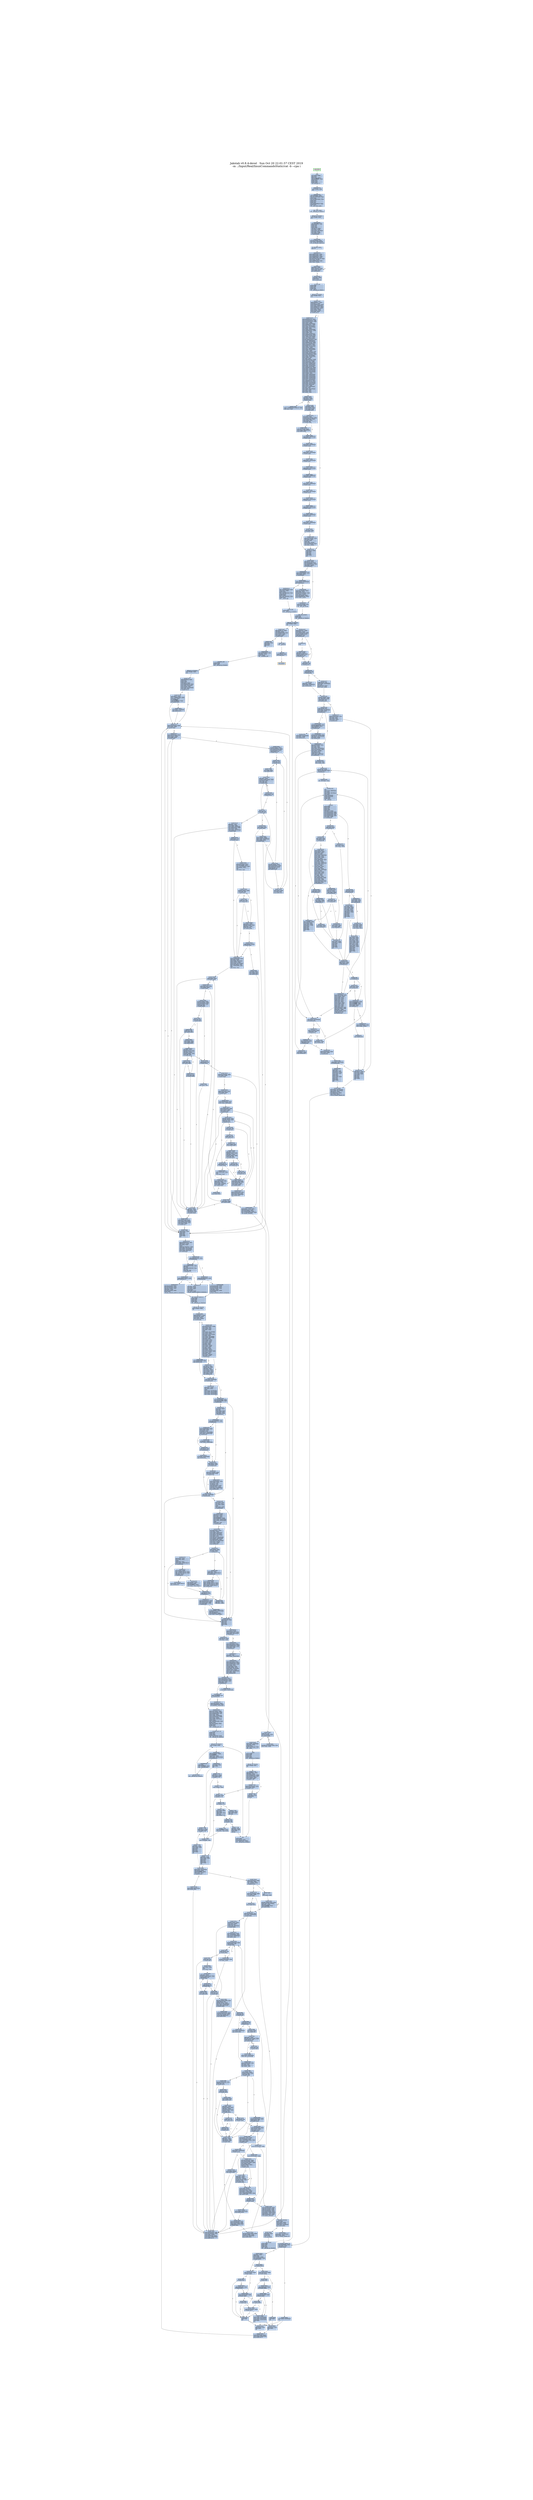 digraph G {
node[shape=rectangle,style=filled,fillcolor=lightsteelblue,color=lightsteelblue]
bgcolor="transparent"
graph [label="Jakstab v0.8.4-devel   Sun Oct 20 22:01:57 CEST 2019\n-m ../Input/Real/linuxCommandsStatic/cat -b --cpa i", labelloc=t, fontsize=35, pad=30]
"0x08048740_0"[label="start\nxorl %ebp, %ebp\lpopl %esi\lmovl %esp, %ecx\landl $0xfffffff0, %esp\lpushl %eax\lpushl %esp\lpushl %edx\lcall 0x08048773\l"];
"0x08048750_0"[label="0x08048750\naddl $0x9a8b0, %ebx\lleal -611520(%ebx), %eax\lpushl %eax\lleal -611680(%ebx), %eax\lpushl %eax\lpushl %ecx\lpushl %esi\lmovl $0x804941d, %eax\lpushl %eax\lcall __libc_start_main\l"];
"0x08048773_0"[label="0x08048773\nmovl (%esp), %ebx\lret\l"];
"0x08048780_0"[label="_dl_relocate_static_...\nrepz ret\l"];
"0x08048790_0"[label="__x86.get_pc_thunk.b...\nmovl (%esp), %ebx\lret\l"];
"0x08049df9_0"[label="__x86.get_pc_thunk.a...\nmovl (%esp), %eax\lret\l"];
"0x08049dfd_0"[label="__x86.get_pc_thunk.d...\nmovl (%esp), %edi\lret\l"];
"0x0804c25d_0"[label="__x86.get_pc_thunk.d...\nmovl (%esp), %edx\lret\l"];
"0x0804c5b8_0"[label="__x86.get_pc_thunk.c...\nmovl (%esp), %ecx\lret\l"];
"0x0804cdd0_0"[label="get_common_indeces.c...\npushl %ebp\lpushl %edi\lpushl %esi\lpushl %ebx\lcall __x86.get_pc_thunk.bp\l"];
"0x0804cdd9_0"[label="0x0804cdd9\naddl $0x96227, %ebp\lsubl $0x108, %esp\ltestl %eax, %eax\lmovl %ecx, (%esp)\lje 0x0804cfb8\l"];
"0x0804cdf0_0"[label="0x0804cdf0\nmovl $0x80e4c00, %ebp\lmovl %eax, %esi\lmovl %edx, %edi\lmovl $0x1, %eax\lcpuid \lmovl %edx, 0x14(%ebp)\lmovl %eax, %edx\lmovl %ecx, 0x10(%ebp)\lshrl $0x8, %edx\lmovl %ebx, 0xc(%ebp)\lmovl %eax, 0x8(%ebp)\landl $0xf, %edx\lmovl (%esp), %ecx\lmovl %edx, (%esi)\lmovl %eax, %edx\lshrl $0x4, %edx\landl $0xf, %edx\lmovl %edx, (%edi)\lmovl %eax, %edx\lshrl $0xc, %edx\landl $0xf0, %edx\lmovl %edx, (%ecx)\lmovl 0x11c(%esp), %edx\lmovl %eax, %ecx\landl $0xf, %ecx\lmovl %ecx, (%edx)\lcmpl $0xf, (%esi)\lje 0x0804cfa1\l"];
"0x0804ce48_0"[label="0x0804ce48\ncmpl $0x6, 0x4(%ebp)\ljle 0x0804ce63\l"];
"0x0804ce4e_0"[label="0x0804ce4e\nmovl $0x7, %eax\lxorl %ecx, %ecx\lcpuid \lmovl %eax, 0x18(%ebp)\lmovl %ebx, 0x1c(%ebp)\lmovl %ecx, 0x20(%ebp)\lmovl %edx, 0x24(%ebp)\l"];
"0x0804ce63_0"[label="0x0804ce63\nmovl 0x10(%ebp), %ebx\ltestl $0x8000000, %ebx\lje 0x0804cf96\l"];
"0x0804ce72_0"[label="0x0804ce72\nxorl %ecx, %ecx\llgdt %ax\lmovl %eax, %edx\landl $0x6, %edx\lcmpl $0x6, %edx\lje 0x0804cfc3\l"];
"0x0804ce85_0"[label="0x0804ce85\ncmpl $0xc, 0x4(%ebp)\ljle 0x0804cf96\l"];
"0x0804ce8f_0"[label="0x0804ce8f\nmovl $0xd, %esi\lxorl %ecx, %ecx\lmovl %esi, %eax\lcpuid \ltestl %ebx, %ebx\lje 0x0804cf96\l"];
"0x0804cea2_0"[label="0x0804cea2\naddl $0x7f, %ebx\lmovl %esi, %eax\lmovl $0x1, %ecx\landl $0xffffffc0, %ebx\lmovl %ebx, 0x40(%ebp)\lmovl %ebx, 0x44(%ebp)\lcpuid \ltestb $0x2, %al\lje 0x0804cf96\l"];
"0x0804cebf_0"[label="0x0804cebf\nleal 0x8(%esp), %ecx\lmovl $0x3, %eax\lmovl %ebp, 0x4(%esp)\lmovl $0x0, 0x8(%esp)\lmovl $0xa0, 0xc(%esp)\lmovl $0x2, %esi\lmovl $0x240, 0x10(%esp)\lmovl $0xa0, 0x88(%esp)\lleal 0x88(%esp), %edi\lmovl $0x100, 0x8c(%esp)\lmovl %ecx, (%esp)\lmovl %eax, %ebp\ljmp 0x0804cf4c\l"];
"0x0804cf10_0"[label="0x0804cf10\nmovl $0xd, %eax\lmovl %esi, %ecx\lcpuid \lcmpl $0x2, %esi\lmovl %eax, (%edi,%esi,4)\lje 0x0804cf46\l"];
"0x0804cf21_0"[label="0x0804cf21\nmovl (%esp), %ebx\lmovl -4(%edi,%esi,4), %eax\laddl -4(%ebx,%esi,4), %eax\landl $0x2, %ecx\lje 0x0804d02e\l"];
"0x0804cf35_0"[label="0x0804cf35\nmovl (%esp), %ecx\laddl $0x3f, %eax\landl $0xffffffc0, %eax\lmovl %eax, (%ecx,%esi,4)\l"];
"0x0804cf41_0"[label="0x0804cf41\ncmpl $0x20, %ebp\lje 0x0804cf72\l"];
"0x0804cf46_0"[label="0x0804cf46\naddl $0x1, %esi\laddl $0x1, %ebp\l"];
"0x0804cf4c_0"[label="0x0804cf4c\nmovl $0xee, %eax\lbtl %esi, %eax\ljb 0x0804cf10\l"];
"0x0804cf56_0"[label="0x0804cf56\ncmpl $0x2, %esi\lmovl $0x0, (%edi,%esi,4)\lje 0x0804cf46\l"];
"0x0804cf62_0"[label="0x0804cf62\nmovl (%esp), %ebx\lmovl -4(%edi,%esi,4), %eax\laddl -4(%ebx,%esi,4), %eax\lmovl %eax, (%ebx,%esi,4)\ljmp 0x0804cf41\l"];
"0x0804cf72_0"[label="0x0804cf72\nmovl 0x104(%esp), %eax\laddl 0x84(%esp), %eax\lmovl 0x4(%esp), %ebp\lje 0x0804cf96\l"];
"0x0804cf86_0"[label="0x0804cf86\norl $0x400000, 0x48(%ebp)\laddl $0x7f, %eax\landl $0xffffffc0, %eax\lmovl %eax, 0x40(%ebp)\l"];
"0x0804cf96_0"[label="0x0804cf96\naddl $0x108, %esp\lpopl %ebx\lpopl %esi\lpopl %edi\lpopl %ebp\lret\l"];
"0x0804cfa1_0"[label="0x0804cfa1\nshrl $0x14, %eax\lmovzbl %al, %eax\laddl $0xf, %eax\lmovl %eax, (%esi)\lmovl (%esp), %eax\lmovl (%eax), %eax\laddl %eax, (%edi)\ljmp 0x0804ce48\l"];
"0x0804cfb8_0"[label="0x0804cfb8\nmovl $0x80e4c00, %ebp\ljmp 0x0804ce48\l"];
"0x0804cfc3_0"[label="0x0804cfc3\ntestl $0x10000000, %ebx\lje 0x0804cfea\l"];
"0x0804cfcb_0"[label="0x0804cfcb\nmovl 0x48(%ebp), %edx\lmovl %edx, %ecx\lorl $0x40, %ecx\ltestb $0x20, 0x1c(%ebp)\lmovl %ecx, 0x48(%ebp)\lje 0x0804cfe5\l"];
"0x0804cfdc_0"[label="0x0804cfdc\norl $0x440, %edx\lmovl %edx, 0x48(%ebp)\l"];
"0x0804cfe5_0"[label="0x0804cfe5\nandb $0x10, %bh\ljne 0x0804d025\l"];
"0x0804cfea_0"[label="0x0804cfea\nandl $0xe0, %eax\lcmpl $0xe0, %eax\ljne 0x0804ce85\l"];
"0x0804cffa_0"[label="0x0804cffa\nmovl 0x1c(%ebp), %edx\ltestl $0x10000, %edx\lje 0x0804ce85\l"];
"0x0804d009_0"[label="0x0804d009\nmovl 0x48(%ebp), %eax\lmovl %eax, %ecx\lorb $0x10, %ah\lorb $0x30, %ch\landl $0x20000, %edx\lcmovnel %ecx, %eax\lmovl %eax, 0x48(%ebp)\ljmp 0x0804ce85\l"];
"0x0804d025_0"[label="0x0804d025\norl $0x80, 0x48(%ebp)\ljmp 0x0804cfea\l"];
"0x0804d02e_0"[label="0x0804d02e\nmovl %eax, (%ebx,%esi,4)\ljmp 0x0804cf41\l"];
"0x0804d040_0"[label="__libc_start_main\ncall __x86.get_pc_thunk.ax\l"];
"0x0804d045_0"[label="0x0804d045\naddl $0x95fbb, %eax\lpushl %edi\lpushl %esi\lpushl %ebx\lsubl $0x70, %esp\lmovl $0x0, %edx\lmovl %eax, 0xc(%esp)\lxorl %eax, %eax\ltestl %edx, %edx\lje 0x0804d069\l"];
"0x0804d069_0"[label="0x0804d069\nmovl 0xc(%esp), %edi\lmovl %eax, 0xe30(%edi)\lcall _dl_relocate_static_pie\l"];
"0x0804d078_0"[label="0x0804d078\nmovl 0x88(%esp), %eax\lmovl 0x84(%esp), %esi\lmovl $0x80e4bc4, %edx\lmovl 0x98(%esp), %ecx\lleal 0x4(%eax,%esi,4), %eax\lmovl %eax, (%edx)\lmovl $0x80e2ec8, %edx\lmovl %ecx, (%edx)\l"];
"0x0804d0a1_0"[label="0x0804d0a1\naddl $0x4, %eax\lmovl -4(%eax), %edx\ltestl %edx, %edx\ljne 0x0804d0a1\l"];
"0x0804d0ab_0"[label="0x0804d0ab\nsubl $0xc, %esp\lpushl %eax\lcall _dl_aux_init\l"];
"0x0804d0b4_0"[label="0x0804d0b4\naddl $0x10, %esp\lmovl 0xc(%esp), %esi\lmovl $0x80e5210, %eax\lcmpl $0x0, (%eax)\ljne 0x0804d0f2\l"];
"0x0804d0c6_0"[label="0x0804d0c6\nmovl $0x8048000, %edx\ltestl %edx, %edx\lje 0x0804d0f2\l"];
"0x0804d0d0_0"[label="0x0804d0d0\ncmpw $0x20, 0x2a(%edx)\ljne 0x0804d4c4\l"];
"0x0804d0db_0"[label="0x0804d0db\nmovl 0x1c(%edx), %ecx\laddl %edx, %ecx\lmovzwl 0x2c(%edx), %edx\lmovl %ecx, (%eax)\lmovl 0xc(%esp), %eax\lmovl $0x80e5230, %eax\lmovl %edx, (%eax)\l"];
"0x0804d0f2_0"[label="0x0804d0f2\nmovl 0xc(%esp), %esi\lmovl %esi, %ebx\lcall __libc_init_secure\l"];
"0x0804d0fd_0"[label="0x0804d0fd\nmovl $0x80e4bc4, %eax\lsubl $0xc, %esp\lpushl (%eax)\lcall __tunables_init\l"];
"0x0804d10d_0"[label="0x0804d10d\nmovl $0x80e4c00, %esi\laddl $0x10, %esp\lxorl %eax, %eax\lcpuid \lcmpl $0x756e6547, %ebx\lmovl $0x0, 0x1c(%esp)\lmovl $0x0, 0x20(%esp)\lmovl %eax, 0x4(%esi)\ljne 0x0804d3ff\l"];
"0x0804d139_0"[label="0x0804d139\ncmpl $0x6c65746e, %ecx\ljne 0x0804d3ff\l"];
"0x0804d145_0"[label="0x0804d145\ncmpl $0x49656e69, %edx\lje 0x0804d58b\l"];
"0x0804d151_0"[label="0x0804d151\nsubl $0xc, %esp\lxorl %eax, %eax\lxorl %ecx, %ecx\lpushl $0x0\lxorl %edx, %edx\lcall get_common_indeces.constprop.1\l"];
"0x0804d161_0"[label="0x0804d161\naddl $0x10, %esp\lmovl $0x3, %eax\l"];
"0x0804d169_0"[label="0x0804d169\nmovl 0xc(%esp), %ecx\lmovl $0x80e4c00, %edx\lmovl 0x14(%edx), %ecx\ltestb $0x1, %ch\lje 0x0804d182\l"];
"0x0804d17b_0"[label="0x0804d17b\norl $0x4000, 0x48(%edx)\l"];
"0x0804d182_0"[label="0x0804d182\nandb $0xffffff80, %ch\lje 0x0804d198\l"];
"0x0804d187_0"[label="0x0804d187\nmovl 0xc(%esp), %ecx\lmovl $0x80e4c00, %edx\lorl $0x8000, 0x48(%edx)\l"];
"0x0804d198_0"[label="0x0804d198\nmovl 0xc(%esp), %edi\lmovl 0x1c(%esp), %edx\lmovl $0x80e4c00, %esi\lmovl %edi, %ebx\lmovl %edx, 0x38(%esi)\lmovl 0x20(%esp), %edx\lmovl %eax, (%esi)\lmovl %edx, 0x3c(%esi)\lpushl %eax\lleal -426048(%edi), %eax\lpushl %eax\lleal 0x3c(%esp), %eax\lpushl %eax\lpushl $0x0\lcall __tunable_get_val\l"];
"0x0804d3ff_0"[label="0x0804d3ff\ncmpl $0x68747541, %ebx\lsete %bl\lcmpl $0x444d4163, %ecx\lsete %al\ltestb %al, %bl\lje 0x0804d151\l"];
"0x0804d419_0"[label="0x0804d419\ncmpl $0x69746e65, %edx\ljne 0x0804d151\l"];
"0x0804d425_0"[label="0x0804d425\nleal 0x2c(%esp), %ecx\lleal 0x20(%esp), %edx\lleal 0x1c(%esp), %eax\lsubl $0xc, %esp\lleal 0x3c(%esp), %ebx\lpushl %ebx\lcall get_common_indeces.constprop.1\l"];
"0x0804d4c4_0"[label="0x0804d4c4\nleal -192600(%esi), %eax\lmovl %esi, %ebx\lpushl %eax\lleal -192784(%esi), %eax\lpushl $0xb4\lpushl %eax\lleal -192728(%esi), %eax\lpushl %eax\lcall __assert_fail\l"];
"0x0804d58b_0"[label="0x0804d58b\nleal 0x20(%esp), %edx\lleal 0x24(%esp), %ecx\lleal 0x1c(%esp), %eax\lsubl $0xc, %esp\lleal 0x34(%esp), %ebx\lpushl %ebx\lcall get_common_indeces.constprop.1\l"];
"0x0804d5a4_0"[label="0x0804d5a4\naddl $0x10, %esp\lmovl 0x48(%esi), %edx\lcmpl $0x6, 0x1c(%esp)\lje 0x0804d5f7\l"];
"0x0804d5b1_0"[label="0x0804d5b1\nmovl 0xc(%esp), %eax\lmovl $0x80e4c00, %edx\lmovl 0x48(%edx), %eax\ltestb $0x4, %ah\lje 0x0804d5c9\l"];
"0x0804d5c3_0"[label="0x0804d5c3\norb $0x8, %ah\lmovl %eax, 0x48(%edx)\l"];
"0x0804d5c9_0"[label="0x0804d5c9\nmovl 0xc(%esp), %eax\lmovl $0x80e4c00, %edx\lmovl 0x48(%edx), %eax\lmovl %eax, %ecx\lorl $0x20000, %eax\lorl $0x100000, %ecx\ltestb $0x8, 0x1f(%edx)\lcmovel %ecx, %eax\lmovl %eax, 0x48(%edx)\lmovl $0x1, %eax\ljmp 0x0804d169\l"];
"0x0804d742_0"[label="__x86.get_pc_thunk.b...\nmovl (%esp), %ebp\lret\l"];
"0x0804da99_0"[label="__x86.get_pc_thunk.s...\nmovl (%esp), %esi\lret\l"];
"0x080501c0_0"[label="__assert_fail\npushl %ebx\lcall __x86.get_pc_thunk.bx\l"];
"0x08077710_0"[label="__sbrk\npushl %ebp\lpushl %edi\lpushl %esi\lpushl %ebx\lcall __x86.get_pc_thunk.si\l"];
"0x08077719_0"[label="0x08077719\naddl $0x6b8e7, %esi\lsubl $0xc, %esp\lmovl $0x80e4cac, %ebp\lmovl 0x20(%esp), %edi\lmovl (%ebp), %ebx\ltestl %ebx, %ebx\lje 0x0807773d\l"];
"0x08077733_0"[label="0x08077733\nmovl 0xe30(%esi), %eax\ltestl %eax, %eax\lje 0x08077751\l"];
"0x0807773d_0"[label="0x0807773d\nsubl $0xc, %esp\lpushl $0x0\lcall brk\l"];
"0x08077747_0"[label="0x08077747\naddl $0x10, %esp\ltestl %eax, %eax\ljs 0x08077770\l"];
"0x0807774e_0"[label="0x0807774e\nmovl (%ebp), %ebx\l"];
"0x08077751_0"[label="0x08077751\ncmpl $0x0, %edi\lje 0x08077775\l"];
"0x08077756_0"[label="0x08077756\njle 0x080777a0\l"];
"0x08077758_0"[label="0x08077758\nmovl %ebx, %eax\laddl %edi, %eax\lsetb %al\l"];
"0x0807775f_0"[label="0x0807775f\ntestb %al, %al\lje 0x08077780\l"];
"0x08077763_0"[label="0x08077763\nmovl $0xffffffe0, %eax\lmovl $0xc, %gs:(%eax)\l"];
"0x08077770_0"[label="0x08077770\nmovl $0xffffffff, %ebx\l"];
"0x08077775_0"[label="0x08077775\naddl $0xc, %esp\lmovl %ebx, %eax\lpopl %ebx\lpopl %esi\lpopl %edi\lpopl %ebp\lret\l"];
"0x08077780_0"[label="0x08077780\nsubl $0xc, %esp\laddl %ebx, %edi\lpushl %edi\lcall brk\l"];
"0x0807778b_0"[label="0x0807778b\naddl $0x10, %esp\ltestl %eax, %eax\ljs 0x08077770\l"];
"0x08077792_0"[label="0x08077792\naddl $0xc, %esp\lmovl %ebx, %eax\lpopl %ebx\lpopl %esi\lpopl %edi\lpopl %ebp\lret\l"];
"0x080777a0_0"[label="0x080777a0\nmovl %edi, %eax\lnegl %eax\lcmpl %ebx, %eax\lseta %al\ljmp 0x0807775f\l"];
"0x08079b50_0"[label="do_tunable_update_va...\nmovl 0x4(%eax), %ecx\lcmpl $0x3, %ecx\lje 0x08079ba0\l"];
"0x08079b58_0"[label="0x08079b58\ncmpl $0x1, %ecx\lpushl %ebx\lmovl (%edx), %ebx\lmovl 0x4(%edx), %edx\lje 0x08079b78\l"];
"0x08079b63_0"[label="0x08079b63\njae 0x08079b78\l"];
"0x08079b65_0"[label="0x08079b65\ncmpl 0xc(%eax), %edx\ljle 0x08079ba8\l"];
"0x08079b6a_0"[label="0x08079b6a\ncmpl 0x14(%eax), %edx\ljl 0x08079b90\l"];
"0x08079b6f_0"[label="0x08079b6f\njle 0x08079b8b\l"];
"0x08079b71_0"[label="0x08079b71\npopl %ebx\lret\l"];
"0x08079b78_0"[label="0x08079b78\ncmpl 0xc(%eax), %edx\lja 0x08079b84\l"];
"0x08079b7d_0"[label="0x08079b7d\njb 0x08079b71\l"];
"0x08079b7f_0"[label="0x08079b7f\ncmpl 0x8(%eax), %ebx\ljb 0x08079b71\l"];
"0x08079b84_0"[label="0x08079b84\ncmpl 0x14(%eax), %edx\ljb 0x08079b90\l"];
"0x08079b89_0"[label="0x08079b89\nja 0x08079b71\l"];
"0x08079b8b_0"[label="0x08079b8b\ncmpl 0x10(%eax), %ebx\lja 0x08079b71\l"];
"0x08079b90_0"[label="0x08079b90\nmovl %ebx, 0x18(%eax)\lmovl %edx, 0x1c(%eax)\lmovb $0x1, 0x20(%eax)\lpopl %ebx\lret\l"];
"0x08079ba0_0"[label="0x08079ba0\nmovl %edx, 0x18(%eax)\lret\l"];
"0x08079ba8_0"[label="0x08079ba8\njl 0x08079b71\l"];
"0x08079baa_0"[label="0x08079baa\ncmpl 0x8(%eax), %ebx\ljae 0x08079b6a\l"];
"0x08079baf_0"[label="0x08079baf\npopl %ebx\lret\l"];
"0x08079bc0_0"[label="tunable_initialize\npushl %ebx\lmovl %eax, %ebx\lsubl $0x18, %esp\lcmpl $0x3, 0x4(%eax)\ljne 0x08079be0\l"];
"0x08079bcc_0"[label="0x08079bcc\nmovb $0x1, 0x20(%eax)\lmovl %ebx, %eax\lcall do_tunable_update_val\l"];
"0x08079bd7_0"[label="0x08079bd7\naddl $0x18, %esp\lpopl %ebx\lret\l"];
"0x08079be0_0"[label="0x08079be0\nsubl $0x8, %esp\lpushl $0x0\lpushl %edx\lcall _dl_strtoul\l"];
"0x08079beb_0"[label="0x08079beb\nmovl %eax, 0x18(%esp)\lmovl %edx, 0x1c(%esp)\laddl $0x10, %esp\lleal 0x8(%esp), %edx\lmovl %ebx, %eax\lcall do_tunable_update_val\l"];
"0x08079c01_0"[label="0x08079c01\naddl $0x18, %esp\lpopl %ebx\lret\l"];
"0x08079c30_0"[label="__tunables_init\npushl %ebp\lpushl %edi\lcall __x86.get_pc_thunk.di\l"];
"0x08079c37_0"[label="0x08079c37\naddl $0x693c9, %edi\lpushl %esi\lpushl %ebx\lsubl $0x3c, %esp\lmovl $0x80e2ecc, %eax\lmovl %edi, 0xc(%esp)\lmovl (%eax), %esi\lmovl %eax, 0x18(%esp)\ltestl %esi, %esi\lje 0x08079c70\l"];
"0x08079c56_0"[label="0x08079c56\nmovl $0x21, %eax\lleal -179689(%edi), %ebx\lxorl %ecx, %ecx\lint $0xffffff80\lcmpl $0xfffff000, %eax\ljbe 0x08079f7b\l"];
"0x08079c70_0"[label="0x08079c70\nmovl 0x50(%esp), %eax\ltestl %eax, %eax\lje 0x08079daf\l"];
"0x08079c7c_0"[label="0x08079c7c\nmovl 0x50(%esp), %eax\lmovl (%eax), %ebp\ltestl %ebp, %ebp\lje 0x08079daf\l"];
"0x08079c8a_0"[label="0x08079c8a\nmovzbl (%ebp), %ecx\lmovl 0x50(%esp), %eax\lleal 0x4(%eax), %ebx\lcmpb $0x3d, %cl\lje 0x08079e22\l"];
"0x08079c9e_0"[label="0x08079c9e\ntestb %cl, %cl\lje 0x08079e22\l"];
"0x08079ca6_0"[label="0x08079ca6\nxorl %eax, %eax\ljmp 0x08079cb5\l"];
"0x08079cb0_0"[label="0x08079cb0\ncmpb $0x3d, %dl\lje 0x08079cc3\l"];
"0x08079cb5_0"[label="0x08079cb5\naddl $0x1, %eax\lmovzbl (%ebp,%eax), %edx\lmovl %eax, %esi\ltestb %dl, %dl\ljne 0x08079cb0\l"];
"0x08079cc3_0"[label="0x08079cc3\ntestb %dl, %dl\lje 0x08079e00\l"];
"0x08079ccb_0"[label="0x08079ccb\naddl $0x1, %esi\ltestl %ebx, %ebx\lmovl %ebx, 0x8(%esp)\lleal (%ebp,%esi), %eax\lmovl %ecx, %edi\lmovl %eax, 0x14(%esp)\lje 0x08079daf\l"];
"0x08079ce4_0"[label="0x08079ce4\ncmpb $0x47, %cl\ljne 0x08079d21\l"];
"0x08079ce9_0"[label="0x08079ce9\nmovl 0xc(%esp), %ecx\lleal 0x1(%ebp), %eax\lleal -179703(%ecx), %ebx\lmovl $0x4c, %ecx\lnop \lleal (%esi), %esi\l"];
"0x08079d00_0"[label="0x08079d00\nmovzbl (%eax), %edx\ltestb %dl, %dl\lje 0x08079d21\l"];
"0x08079d07_0"[label="0x08079d07\ncmpb %cl, %dl\ljne 0x08079d21\l"];
"0x08079d0b_0"[label="0x08079d0b\naddl $0x1, %ebx\lmovzbl (%ebx), %ecx\laddl $0x1, %eax\ltestb %cl, %cl\ljne 0x08079d00\l"];
"0x08079d18_0"[label="0x08079d18\ncmpb $0x3d, (%eax)\lje 0x08079eaf\l"];
"0x08079d21_0"[label="0x08079d21\nmovl 0x18(%esp), %eax\lxorl %edi, %edi\lmovl %ebp, 0x4(%esp)\lmovl (%eax), %eax\lmovl %eax, 0x10(%esp)\lmovl 0xc(%esp), %eax\lleal -1344(%eax), %esi\lnop \lleal (%esi), %esi\l"];
"0x08079d40_0"[label="0x08079d40\ncmpb $0x0, (%esi)\ljne 0x08079d90\l"];
"0x08079d45_0"[label="0x08079d45\nmovl 0x8(%esi), %ebp\ltestl %ebp, %ebp\lje 0x08079d90\l"];
"0x08079d4c_0"[label="0x08079d4c\nmovzbl (%ebp), %edx\lmovl 0x4(%esp), %ebx\lmovzbl (%ebx), %eax\ltestb %dl, %dl\lje 0x08079d88\l"];
"0x08079d5b_0"[label="0x08079d5b\ntestb %al, %al\lje 0x08079d90\l"];
"0x08079d5f_0"[label="0x08079d5f\ncmpb %al, %dl\ljne 0x08079d90\l"];
"0x08079d63_0"[label="0x08079d63\nmovl %ebp, %ecx\lmovl %ebx, %edx\ljmp 0x08079d78\l"];
"0x08079d70_0"[label="0x08079d70\ncmpb %al, %bl\ljne 0x08079d90\l"];
"0x08079d74_0"[label="0x08079d74\ntestb %al, %al\lje 0x08079d90\l"];
"0x08079d78_0"[label="0x08079d78\naddl $0x1, %ecx\lmovzbl (%ecx), %ebx\laddl $0x1, %edx\lmovzbl (%edx), %eax\ltestb %bl, %bl\ljne 0x08079d70\l"];
"0x08079d88_0"[label="0x08079d88\ncmpb $0x3d, %al\lje 0x08079dc0\l"];
"0x08079d8c_0"[label="0x08079d8c\nleal (%esi), %esi\l"];
"0x08079d90_0"[label="0x08079d90\naddl $0x1, %edi\laddl $0x2c, %esi\lcmpl $0x16, %edi\ljne 0x08079d40\l"];
"0x08079d9b_0"[label="0x08079d9b\nmovl 0x8(%esp), %eax\lmovl %eax, 0x50(%esp)\lmovl 0x50(%esp), %eax\ltestl %eax, %eax\ljne 0x08079c7c\l"];
"0x08079daf_0"[label="0x08079daf\naddl $0x3c, %esp\lpopl %ebx\lpopl %esi\lpopl %edi\lpopl %ebp\lret\l"];
"0x08079dc0_0"[label="0x08079dc0\nmovl 0x10(%esp), %edx\ltestl %edx, %edx\lje 0x08079dd4\l"];
"0x08079dc8_0"[label="0x08079dc8\nmovl 0x4(%esi), %eax\ltestl %eax, %eax\lje 0x08079e2b\l"];
"0x08079dcf_0"[label="0x08079dcf\ncmpl $0x2, %eax\ljne 0x08079d90\l"];
"0x08079dd4_0"[label="0x08079dd4\nimull $0x2c, %edi, %eax\lmovl 0xc(%esp), %edi\lmovl 0x14(%esp), %edx\lleal -1376(%edi,%eax), %eax\lcall tunable_initialize\l"];
"0x08079deb_0"[label="0x08079deb\nmovl 0x8(%esp), %eax\lmovl %eax, 0x50(%esp)\ljmp 0x08079c70\l"];
"0x08079e00_0"[label="0x08079e00\ntestl %ebx, %ebx\lje 0x08079daf\l"];
"0x08079e04_0"[label="0x08079e04\nmovl (%ebx), %ebp\lmovl %ebx, 0x50(%esp)\ltestl %ebp, %ebp\lje 0x08079daf\l"];
"0x08079e0e_0"[label="0x08079e0e\nmovzbl (%ebp), %ecx\lmovl 0x50(%esp), %eax\lleal 0x4(%eax), %ebx\lcmpb $0x3d, %cl\ljne 0x08079c9e\l"];
"0x08079e22_0"[label="0x08079e22\nmovl %ecx, %edx\lxorl %esi, %esi\ljmp 0x08079cc3\l"];
"0x08079e2b_0"[label="0x08079e2b\nmovl 0x50(%esp), %eax\lmovl %eax, 0x8(%esp)\l"];
"0x08079e33_0"[label="0x08079e33\nmovl 0x8(%esp), %eax\lmovl (%eax), %eax\ltestl %eax, %eax\lje 0x08079e84\l"];
"0x08079e3d_0"[label="0x08079e3d\nmovzbl (%ebp), %ecx\lmovzbl (%eax), %edx\ltestb %cl, %cl\lje 0x08079e70\l"];
"0x08079e48_0"[label="0x08079e48\ntestb %dl, %dl\lje 0x08079e75\l"];
"0x08079e4c_0"[label="0x08079e4c\ncmpb %dl, %cl\ljne 0x08079e75\l"];
"0x08079e50_0"[label="0x08079e50\nmovl %ebp, %ecx\ljmp 0x08079e60\l"];
"0x08079e58_0"[label="0x08079e58\ncmpb %dl, %bl\ljne 0x08079e75\l"];
"0x08079e5c_0"[label="0x08079e5c\ntestb %dl, %dl\lje 0x08079e75\l"];
"0x08079e60_0"[label="0x08079e60\naddl $0x1, %ecx\lmovzbl (%ecx), %ebx\laddl $0x1, %eax\lmovzbl (%eax), %edx\ltestb %bl, %bl\ljne 0x08079e58\l"];
"0x08079e70_0"[label="0x08079e70\ncmpb $0x3d, %dl\lje 0x08079e94\l"];
"0x08079e75_0"[label="0x08079e75\naddl $0x4, 0x8(%esp)\lmovl 0x8(%esp), %eax\lmovl (%eax), %eax\ltestl %eax, %eax\ljne 0x08079e3d\l"];
"0x08079e84_0"[label="0x08079e84\nmovl 0x50(%esp), %ecx\lmovl 0x4(%esi), %eax\lmovl %ecx, 0x8(%esp)\ljmp 0x08079dcf\l"];
"0x08079e94_0"[label="0x08079e94\nmovl 0x8(%esp), %eax\lnop \lleal (%esi), %esi\l"];
"0x08079ea0_0"[label="0x08079ea0\nmovl 0x4(%eax), %edx\laddl $0x4, %eax\lmovl %edx, -4(%eax)\ltestl %edx, %edx\ljne 0x08079ea0\l"];
"0x08079ead_0"[label="0x08079ead\njmp 0x08079e33\l"];
"0x08079eaf_0"[label="0x08079eaf\nxorl %edx, %edx\lmovl %edi, %ecx\ljmp 0x08079ebf\l"];
"0x08079eb8_0"[label="0x08079eb8\nmovzbl 0x1(%ebp,%edx), %ecx\lmovl %eax, %edx\l"];
"0x08079ebf_0"[label="0x08079ebf\ntestb %cl, %cl\lleal 0x1(%edx), %eax\ljne 0x08079eb8\l"];
"0x08079ec6_0"[label="0x08079ec6\nmovl %edx, 0x4(%esp)\lsubl $0xc, %esp\lpushl %eax\lmovl 0x1c(%esp), %ebx\lcall __sbrk\l"];
"0x08079ed7_0"[label="0x08079ed7\nmovl %eax, 0x34(%esp)\laddl $0x10, %esp\lcmpl $0xffffffff, %eax\lmovl %eax, %ecx\lje 0x0807a140\l"];
"0x08079ee9_0"[label="0x08079ee9\nmovl 0x4(%esp), %edx\ltestl %edx, %edx\lleal -1(%edx), %eax\lje 0x0807a126\l"];
"0x08079ef8_0"[label="0x08079ef8\nnop \lleal (%esi), %esi\l"];
"0x08079f00_0"[label="0x08079f00\nmovzbl (%ebp,%eax), %edx\lmovb %dl, (%ecx,%eax)\lsubl $0x1, %eax\lcmpl $0xffffffff, %eax\ljne 0x08079f00\l"];
"0x08079f10_0"[label="0x08079f10\naddl 0x24(%esp), %esi\lmovl %esi, 0x2c(%esp)\lje 0x08079f64\l"];
"0x08079f1a_0"[label="0x08079f1a\nmovzbl (%esi), %eax\lmovl %esi, %ebp\ltestb %al, %al\lmovb %al, 0x4(%esp)\lje 0x08079f64\l"];
"0x08079f27_0"[label="0x08079f27\nmovl 0xc(%esp), %eax\lleal -1376(%eax), %eax\lmovl %eax, 0x28(%esp)\lleal (%esi), %esi\l"];
"0x08079f38_0"[label="0x08079f38\nmovzbl 0x4(%esp), %eax\lcmpb $0x3d, %al\lje 0x08079f8a\l"];
"0x08079f41_0"[label="0x08079f41\ncmpb $0x3a, %al\lje 0x08079f8a\l"];
"0x08079f45_0"[label="0x08079f45\ntestb %al, %al\lje 0x08079f64\l"];
"0x08079f49_0"[label="0x08079f49\nxorl %edx, %edx\lnop \lleal (%esi), %esi\l"];
"0x08079f50_0"[label="0x08079f50\naddl $0x1, %edx\lmovzbl (%ebp,%edx), %eax\lcmpb $0x3d, %al\lje 0x08079f91\l"];
"0x08079f5c_0"[label="0x08079f5c\ncmpb $0x3a, %al\lje 0x08079f91\l"];
"0x08079f60_0"[label="0x08079f60\ntestb %al, %al\ljne 0x08079f50\l"];
"0x08079f64_0"[label="0x08079f64\nmovl 0x50(%esp), %eax\lmovl 0x24(%esp), %edi\lmovl %edi, (%eax)\lmovl 0x8(%esp), %eax\lmovl %eax, 0x50(%esp)\ljmp 0x08079c70\l"];
"0x08079f7b_0"[label="0x08079f7b\nmovl $0x2, -416(%edi)\ljmp 0x08079c70\l"];
"0x08079f8a_0"[label="0x08079f8a\nmovzbl 0x4(%esp), %eax\lxorl %edx, %edx\l"];
"0x08079f91_0"[label="0x08079f91\ntestb %al, %al\lje 0x08079f64\l"];
"0x08079f95_0"[label="0x08079f95\nleal 0x1(%ebp,%edx), %ecx\lcmpb $0x3a, %al\lmovzbl (%ecx), %ebx\lmovl %ecx, 0x10(%esp)\lmovb %bl, 0x1f(%esp)\lje 0x0807a090\l"];
"0x08079fac_0"[label="0x08079fac\ntestb %bl, %bl\lje 0x0807a0cf\l"];
"0x08079fb4_0"[label="0x08079fb4\ncmpb $0x3a, %bl\lje 0x0807a0cf\l"];
"0x08079fbd_0"[label="0x08079fbd\nxorl %eax, %eax\ljmp 0x08079fcc\l"];
"0x08079fc8_0"[label="0x08079fc8\ntestb %dl, %dl\lje 0x08079fd8\l"];
"0x08079fcc_0"[label="0x08079fcc\naddl $0x1, %eax\lmovzbl (%ecx,%eax), %edx\lcmpb $0x3a, %dl\ljne 0x08079fc8\l"];
"0x08079fd8_0"[label="0x08079fd8\nmovl %eax, 0x20(%esp)\lmovb %dl, 0x1f(%esp)\l"];
"0x08079fe0_0"[label="0x08079fe0\nmovl 0x28(%esp), %edi\lxorl %esi, %esi\lleal (%esi), %esi\lleal (%edi), %edi\l"];
"0x08079ff0_0"[label="0x08079ff0\nmovl (%edi), %eax\lmovzbl (%eax), %edx\ltestb %dl, %dl\lje 0x0807a05b\l"];
"0x08079ff9_0"[label="0x08079ff9\nmovzbl 0x4(%esp), %ecx\ltestb %cl, %cl\lje 0x0807a02d\l"];
"0x0807a002_0"[label="0x0807a002\ncmpb %cl, %dl\ljne 0x0807a02d\l"];
"0x0807a006_0"[label="0x0807a006\nmovl %ebp, %edx\ljmp 0x0807a018\l"];
"0x0807a010_0"[label="0x0807a010\ncmpb %bl, %cl\ljne 0x0807a02d\l"];
"0x0807a014_0"[label="0x0807a014\ntestb %bl, %bl\lje 0x0807a02d\l"];
"0x0807a018_0"[label="0x0807a018\naddl $0x1, %eax\lmovzbl (%eax), %ecx\laddl $0x1, %edx\lmovzbl (%edx), %ebx\ltestb %cl, %cl\ljne 0x0807a010\l"];
"0x0807a028_0"[label="0x0807a028\ncmpb $0x3d, %bl\lje 0x0807a065\l"];
"0x0807a02d_0"[label="0x0807a02d\naddl $0x1, %esi\laddl $0x2c, %edi\lcmpl $0x16, %esi\ljne 0x08079ff0\l"];
"0x0807a038_0"[label="0x0807a038\nmovl 0x10(%esp), %eax\lmovl 0x20(%esp), %edi\lcmpb $0x0, (%eax,%edi)\lje 0x08079f64\l"];
"0x0807a04a_0"[label="0x0807a04a\nleal 0x1(%eax,%edi), %ebp\lmovzbl (%ebp), %eax\lmovb %al, 0x4(%esp)\ljmp 0x08079f38\l"];
"0x0807a05b_0"[label="0x0807a05b\nmovzbl 0x4(%esp), %ebx\lcmpb $0x3d, %bl\ljne 0x0807a02d\l"];
"0x0807a065_0"[label="0x0807a065\nmovl 0x18(%esp), %eax\lmovl (%eax), %ecx\ltestl %ecx, %ecx\lje 0x0807a0a2\l"];
"0x0807a06f_0"[label="0x0807a06f\nimull $0x2c, %esi, %eax\lmovl 0xc(%esp), %edi\lmovl -1340(%edi,%eax), %eax\ltestl %eax, %eax\lje 0x0807a0dc\l"];
"0x0807a081_0"[label="0x0807a081\nmovl 0x10(%esp), %ebp\l"];
"0x0807a085_0"[label="0x0807a085\ncmpl $0x2, %eax\lje 0x0807a0a6\l"];
"0x0807a08a_0"[label="0x0807a08a\nmovl %ebp, 0x10(%esp)\ljmp 0x0807a038\l"];
"0x0807a090_0"[label="0x0807a090\nmovzbl 0x1f(%esp), %eax\lmovl 0x10(%esp), %ebp\lmovb %al, 0x4(%esp)\ljmp 0x08079f38\l"];
"0x0807a0a2_0"[label="0x0807a0a2\nmovl 0x10(%esp), %ebp\l"];
"0x0807a0a6_0"[label="0x0807a0a6\nmovl 0x10(%esp), %edx\lsubl 0x2c(%esp), %edx\laddl 0x14(%esp), %edx\lmovl 0x20(%esp), %eax\lmovb $0x0, (%edx,%eax)\limull $0x2c, %esi, %eax\laddl 0x28(%esp), %eax\lcall tunable_initialize\l"];
"0x0807a0cf_0"[label="0x0807a0cf\nmovl $0x0, 0x20(%esp)\ljmp 0x08079fe0\l"];
"0x0807a0dc_0"[label="0x0807a0dc\ncmpb $0x0, 0x1f(%esp)\lje 0x0807a14d\l"];
"0x0807a0e3_0"[label="0x0807a0e3\nmovl 0x10(%esp), %eax\lmovl 0x20(%esp), %edi\lleal 0x1(%eax,%edi), %edx\lmovl %ebp, %eax\lmovzbl (%edx), %ecx\ltestb %cl, %cl\lje 0x0807a108\l"];
"0x0807a0f8_0"[label="0x0807a0f8\naddl $0x1, %edx\laddl $0x1, %eax\lmovb %cl, -1(%eax)\lmovzbl (%edx), %ecx\ltestb %cl, %cl\ljne 0x0807a0f8\l"];
"0x0807a108_0"[label="0x0807a108\nmovb $0x0, (%eax)\lmovl 0xc(%esp), %edi\limull $0x2c, %esi, %eax\lmovl $0x0, 0x20(%esp)\lmovl -1340(%edi,%eax), %eax\ljmp 0x0807a085\l"];
"0x0807a126_0"[label="0x0807a126\nmovl 0x24(%esp), %ebx\ltestl %ebx, %ebx\lje 0x08079f64\l"];
"0x0807a132_0"[label="0x0807a132\njmp 0x08079f10\l"];
"0x0807a140_0"[label="0x0807a140\nmovl $0x0, 0x24(%esp)\ljmp 0x08079f64\l"];
"0x0807a14d_0"[label="0x0807a14d\nmovb $0x0, (%ebp)\ljmp 0x08079f64\l"];
"0x0807a160_0"[label="__tunable_get_val\npushl %edi\lpushl %esi\lpushl %ebx\lmovl 0x10(%esp), %eax\lcall __x86.get_pc_thunk.dx\l"];
"0x0807a1e0_0"[label="_dl_aux_init\npushl %ebp\lpushl %edi\lpushl %esi\lpushl %ebx\lcall __x86.get_pc_thunk.cx\l"];
"0x0807a1e9_0"[label="0x0807a1e9\naddl $0x68e17, %ecx\lsubl $0x74, %esp\lmovl 0x88(%esp), %eax\lmovl %eax, 0x4(%esp)\lmovl $0x80e51fc, %eax\lmovl 0x4(%esp), %edx\lmovl %edx, (%eax)\lmovl (%edx), %eax\ltestl %eax, %eax\lje 0x0807a47d\l"];
"0x0807a213_0"[label="0x0807a213\nmovl $0x80e5224, %esi\lmovl 0x1be0(%ecx), %edi\lmovl 0x1be4(%ecx), %ebp\lmovl (%esi), %ebx\lmovl %edi, 0x30(%esp)\lmovl $0x80e2ecc, %edi\lmovl %esi, 0x5c(%esp)\lmovl %ebp, 0x34(%esp)\lxorl %ebp, %ebp\lmovl %ebx, 0x48(%esp)\lmovl 0xb40(%ecx), %ebx\lmovl %ebp, %edx\lmovl (%edi), %esi\lmovl %edi, 0x10(%esp)\lmovl $0x80e5200, %edi\lmovl %ebx, 0x40(%esp)\lmovl -320(%ecx), %ebx\lmovl %esi, 0x4c(%esp)\lmovzwl 0xb0c(%ecx), %esi\lmovl %edi, 0x68(%esp)\lmovl %ebx, 0x54(%esp)\lmovl $0x80e5248, %ebx\lmovw %si, 0x44(%esp)\lmovl $0x80e521c, %esi\lmovl %ebx, 0x14(%esp)\lmovl (%ebx), %ebx\lmovl %esi, 0x64(%esp)\lmovl %ebx, 0x50(%esp)\lmovl (%esi), %ebx\lmovl 0x1bec(%ecx), %esi\lmovl %ebx, 0x18(%esp)\lmovl 0x1be8(%ecx), %ebx\lmovl %esi, 0x2c(%esp)\lmovl %ebx, 0x28(%esp)\lmovl (%edi), %esi\lxorl %edi, %edi\lmovl 0xb18(%ecx), %ebx\lmovb %dl, 0x21(%esp)\lmovl 0x4(%esp), %edx\lmovb $0x0, 0x5b(%esp)\lmovl %esi, 0x38(%esp)\lmovb $0x0, 0x5a(%esp)\lmovl %ebx, 0xc(%esp)\lmovl $0x80e5230, %ebx\lmovb $0x0, 0x59(%esp)\lmovb $0x0, 0x58(%esp)\lmovb $0x0, 0x47(%esp)\lmovb $0x0, 0x46(%esp)\lmovl (%ebx), %esi\lmovl %ebx, 0x6c(%esp)\lmovb $0x0, 0x3f(%esp)\lmovb $0x0, 0x3e(%esp)\lmovb $0x0, 0x3d(%esp)\lmovb $0x0, 0x3c(%esp)\lmovl %esi, 0x24(%esp)\lmovl $0x80e5210, %esi\lmovb $0x0, 0x23(%esp)\lmovb $0x0, 0x22(%esp)\lmovl %edi, 0x8(%esp)\lmovl (%esi), %ebx\lmovl %esi, 0x60(%esp)\lxorl %esi, %esi\lmovl %ebx, 0x1c(%esp)\lxorl %ebx, %ebx\lmovl %esi, %esi\lleal (%edi), %edi\l"];
"0x0807a330_0"[label="0x0807a330\nsubl $0x3, %eax\lcmpl $0x1e, %eax\lja 0x0807a36b\l"];
"0x0807a338_0"[label="0x0807a338\nmovl -178880(%ecx,%eax,4), %edi\laddl %ecx, %edi\l"];
"0x0807a36b_0"[label="0x0807a36b\naddl $0x8, %edx\lmovl (%edx), %eax\ltestl %eax, %eax\ljne 0x0807a330\l"];
"0x0807a374_0"[label="0x0807a374\nleal (%esi), %esi\lmovzbl 0x21(%esp), %ebp\lmovl 0x8(%esp), %edi\lmovl %ebp, %eax\ltestb %al, %al\ljne 0x0807a69e\l"];
"0x0807a38b_0"[label="0x0807a38b\ncmpb $0x0, 0x22(%esp)\lje 0x0807a39c\l"];
"0x0807a39c_0"[label="0x0807a39c\ncmpb $0x0, 0x23(%esp)\lje 0x0807a3ad\l"];
"0x0807a3ad_0"[label="0x0807a3ad\ncmpb $0x0, 0x3c(%esp)\lje 0x0807a3be\l"];
"0x0807a3be_0"[label="0x0807a3be\ncmpb $0x0, 0x3d(%esp)\lje 0x0807a3cf\l"];
"0x0807a3cf_0"[label="0x0807a3cf\ncmpb $0x0, 0x3e(%esp)\lje 0x0807a3e4\l"];
"0x0807a3e4_0"[label="0x0807a3e4\ncmpb $0x0, 0x3f(%esp)\lje 0x0807a3f9\l"];
"0x0807a3f9_0"[label="0x0807a3f9\ncmpb $0x0, 0x46(%esp)\lje 0x0807a40c\l"];
"0x0807a40c_0"[label="0x0807a40c\ncmpb $0x0, 0x47(%esp)\lje 0x0807a41d\l"];
"0x0807a41d_0"[label="0x0807a41d\ncmpb $0x0, 0x58(%esp)\lje 0x0807a42e\l"];
"0x0807a42e_0"[label="0x0807a42e\ncmpb $0x0, 0x59(%esp)\lje 0x0807a43f\l"];
"0x0807a43f_0"[label="0x0807a43f\ncmpb $0x0, 0x5a(%esp)\lje 0x0807a450\l"];
"0x0807a450_0"[label="0x0807a450\ncmpb $0x0, 0x5b(%esp)\lje 0x0807a461\l"];
"0x0807a461_0"[label="0x0807a461\ncmpl $0xf, %ebx\ljne 0x0807a47d\l"];
"0x0807a466_0"[label="0x0807a466\nmovl 0x10(%esp), %edx\lxorl %eax, %eax\lorl %esi, %edi\lsetne %al\lmovl %eax, (%edx)\lmovl 0x14(%esp), %eax\lmovl $0x1, (%eax)\l"];
"0x0807a47d_0"[label="0x0807a47d\naddl $0x74, %esp\lpopl %ebx\lpopl %esi\lpopl %edi\lpopl %ebp\lret\l"];
"0x0807a69e_0"[label="0x0807a69e\nmovl 0xc(%esp), %eax\lmovl %eax, 0xb18(%ecx)\ljmp 0x0807a38b\l"];
"0x0807aee0_0"[label="__libc_init_secure\npushl %esi\lpushl %ebx\lcall __x86.get_pc_thunk.bx\l"];
"0x0807aee7_0"[label="0x0807aee7\naddl $0x68119, %ebx\lsubl $0x4, %esp\lmovl $0x80e5248, %eax\lmovl (%eax), %eax\ltestl %eax, %eax\lje 0x0807af08\l"];
"0x0807aefc_0"[label="0x0807aefc\naddl $0x4, %esp\lpopl %ebx\lpopl %esi\lret\l"];
"0x0807af08_0"[label="0x0807af08\ncall __geteuid\l"];
"0x0807bdd0_0"[label="__syscall_error\ncall __x86.get_pc_thunk.dx\l"];
"0x0809a0d0_0"[label="__geteuid\nmovl $0xc9, %eax\lcall %gs:0x10\l"];
"0x0809a5a0_0"[label="brk\npushl %ebx\lmovl $0x2d, %eax\lmovl 0x8(%esp), %ebx\lcall __x86.get_pc_thunk.dx\l"];
"0x0809a5af_0"[label="0x0809a5af\naddl $0x48a51, %edx\lint $0xffffff80\lcmpl %eax, %ebx\lmovl %eax, 0x1cac(%edx)\lja 0x0809a5c8\l"];
"0x0809a5c1_0"[label="0x0809a5c1\nxorl %eax, %eax\lpopl %ebx\lret\l"];
"0x0809a5c8_0"[label="0x0809a5c8\npopl %ebx\lmovl $0xfffffff4, %eax\ljmp __syscall_error\l"];
"0x080a2e20_0"[label="_dl_strtoul\npushl %ebp\lpushl %edi\lpushl %esi\lpushl %ebx\lcall __x86.get_pc_thunk.bx\l"];
"0x080a2e29_0"[label="0x080a2e29\naddl $0x401d7, %ebx\lsubl $0x2c, %esp\lmovl 0x40(%esp), %ebp\lmovzbl (%ebp), %eax\lcmpb $0x20, %al\ljne 0x080a2e4b\l"];
"0x080a2e3e_0"[label="0x080a2e3e\nnop \l"];
"0x080a2e40_0"[label="0x080a2e40\naddl $0x1, %ebp\lmovzbl (%ebp), %eax\lcmpb $0x20, %al\lje 0x080a2e40\l"];
"0x080a2e4b_0"[label="0x080a2e4b\ncmpb $0x9, %al\lje 0x080a2e40\l"];
"0x080a2e4f_0"[label="0x080a2e4f\ncmpb $0x2d, %al\lje 0x080a2f80\l"];
"0x080a2e57_0"[label="0x080a2e57\ncmpb $0x2b, %al\lmovb $0x1, 0x1f(%esp)\lsete %al\lmovzbl %al, %eax\laddl %eax, %ebp\l"];
"0x080a2e66_0"[label="0x080a2e66\nmovsbl (%ebp), %eax\lleal -48(%eax), %edx\lcmpb $0x9, %dl\ljbe 0x080a2e90\l"];
"0x080a2e72_0"[label="0x080a2e72\nmovl 0x44(%esp), %ecx\lxorl %esi, %esi\lxorl %edi, %edi\ltestl %ecx, %ecx\lje 0x080a2e84\l"];
"0x080a2e7e_0"[label="0x080a2e7e\nmovl 0x44(%esp), %eax\lmovl %ebp, (%eax)\l"];
"0x080a2e84_0"[label="0x080a2e84\naddl $0x2c, %esp\lmovl %esi, %eax\lmovl %edi, %edx\lpopl %ebx\lpopl %esi\lpopl %edi\lpopl %ebp\lret\l"];
"0x080a2e90_0"[label="0x080a2e90\ncmpb $0x30, %al\lmovl $0xa, 0x14(%esp)\lmovl $0x9, %edx\lje 0x080a2fc0\l"];
"0x080a2ea5_0"[label="0x080a2ea5\nleal 0x30(%edx), %ecx\lxorl %esi, %esi\lxorl %edi, %edi\lmovl %ecx, 0x18(%esp)\lmovl 0x14(%esp), %ecx\lmovl %ecx, (%esp)\lsarl $0x1f, %ecx\lcmpb $0x2f, %al\lmovl %ecx, 0x4(%esp)\ljle 0x080a2f57\l"];
"0x080a2ec6_0"[label="0x080a2ec6\nleal (%esi), %esi\lleal (%edi), %edi\l"];
"0x080a2ed0_0"[label="0x080a2ed0\nmovsbl %al, %edx\lcmpl 0x18(%esp), %edx\lja 0x080a2f57\l"];
"0x080a2ed9_0"[label="0x080a2ed9\nleal -48(%edx), %eax\l"];
"0x080a2edc_0"[label="0x080a2edc\ncltd \lmovl %eax, 0x8(%esp)\lnotl %eax\lmovl %edx, 0xc(%esp)\lnotl %edx\lpushl 0x4(%esp)\lpushl 0x4(%esp)\lpushl %edx\lpushl %eax\lcall __udivdi3\l"];
"0x080a2ef8_0"[label="0x080a2ef8\naddl $0x10, %esp\lcmpl %edi, %edx\lja 0x080a2f24\l"];
"0x080a2eff_0"[label="0x080a2eff\njae 0x080a2f20\l"];
"0x080a2f01_0"[label="0x080a2f01\nmovl 0x44(%esp), %edx\lmovl $0xffffffff, %esi\lmovl $0xffffffff, %edi\ltestl %edx, %edx\ljne 0x080a2e7e\l"];
"0x080a2f17_0"[label="0x080a2f17\njmp 0x080a2e84\l"];
"0x080a2f20_0"[label="0x080a2f20\ncmpl %esi, %eax\ljbe 0x080a2f01\l"];
"0x080a2f24_0"[label="0x080a2f24\nmovl 0x4(%esp), %edx\lmovl (%esp), %eax\lmovl %edx, %ecx\limull %edi, %eax\limull %esi, %ecx\laddl %eax, %ecx\lmovl %esi, %eax\lmull (%esp), %eax\lmovl %edx, %edi\lmovl %eax, %esi\laddl %ecx, %edi\laddl 0x8(%esp), %esi\ladcl 0xc(%esp), %edi\laddl $0x1, %ebp\lmovsbl (%ebp), %eax\lcmpb $0x2f, %al\ljg 0x080a2ed0\l"];
"0x080a2f57_0"[label="0x080a2f57\ncmpl $0x10, 0x14(%esp)\ljne 0x080a2f90\l"];
"0x080a2f5e_0"[label="0x080a2f5e\nleal -97(%eax), %edx\lcmpb $0x5, %dl\lja 0x080a2f70\l"];
"0x080a2f66_0"[label="0x080a2f66\nsubl $0x57, %eax\ljmp 0x080a2edc\l"];
"0x080a2f70_0"[label="0x080a2f70\nleal -65(%eax), %edx\lcmpb $0x5, %dl\lja 0x080a2f90\l"];
"0x080a2f78_0"[label="0x080a2f78\nsubl $0x37, %eax\ljmp 0x080a2edc\l"];
"0x080a2f80_0"[label="0x080a2f80\naddl $0x1, %ebp\lmovb $0x0, 0x1f(%esp)\ljmp 0x080a2e66\l"];
"0x080a2f90_0"[label="0x080a2f90\nmovl 0x44(%esp), %eax\ltestl %eax, %eax\lje 0x080a2f9e\l"];
"0x080a2f9e_0"[label="0x080a2f9e\ncmpb $0x0, 0x1f(%esp)\ljne 0x080a2e84\l"];
"0x080a2fa9_0"[label="0x080a2fa9\nnegl %esi\ladcl $0x0, %edi\laddl $0x2c, %esp\lmovl %esi, %eax\lnegl %edi\lpopl %ebx\lmovl %edi, %edx\lpopl %esi\lpopl %edi\lpopl %ebp\lret\l"];
"0x080a2fc0_0"[label="0x080a2fc0\nmovzbl 0x1(%ebp), %ecx\landl $0xffffffdf, %ecx\lcmpb $0x58, %cl\ljne 0x080a2fe0\l"];
"0x080a2fcc_0"[label="0x080a2fcc\nmovsbl 0x2(%ebp), %eax\lmovl $0x10, 0x14(%esp)\laddl $0x2, %ebp\ljmp 0x080a2ea5\l"];
"0x080a2fe0_0"[label="0x080a2fe0\nmovl $0x8, 0x14(%esp)\lmovl $0x7, %edx\ljmp 0x080a2ea5\l"];
"0x080ad2a0_0"[label="__udivdi3\npushl %ebp\lpushl %edi\lpushl %esi\lpushl %ebx\lsubl $0x1c, %esp\lmovl 0x3c(%esp), %edx\lmovl 0x30(%esp), %ebp\lmovl 0x34(%esp), %esi\lmovl 0x38(%esp), %ebx\ltestl %edx, %edx\ljne 0x080ad2f0\l"];
"0x080ad2bb_0"[label="0x080ad2bb\ncmpl %esi, %ebx\lja 0x080ad380\l"];
"0x080ad2c3_0"[label="0x080ad2c3\ntestl %ebx, %ebx\lmovl %ebx, %ecx\ljne 0x080ad2d4\l"];
"0x080ad2c9_0"[label="0x080ad2c9\nmovl $0x1, %eax\lxorl %edx, %edx\ldivl %ebx, %eax\lmovl %eax, %ecx\l"];
"0x080ad2d4_0"[label="0x080ad2d4\nxorl %edx, %edx\lmovl %esi, %eax\ldivl %ecx, %eax\lmovl %eax, %esi\lmovl %ebp, %eax\lmovl %esi, %edi\ldivl %ecx, %eax\lmovl %edi, %edx\laddl $0x1c, %esp\lpopl %ebx\lpopl %esi\lpopl %edi\lpopl %ebp\lret\l"];
"0x080ad2f0_0"[label="0x080ad2f0\ncmpl %esi, %edx\lja 0x080ad370\l"];
"0x080ad2f4_0"[label="0x080ad2f4\nbsrl %edx, %edi\lxorl $0x1f, %edi\lje 0x080ad398\l"];
"0x080ad300_0"[label="0x080ad300\nmovl %edi, %ecx\lmovl $0x20, %eax\lsubl %edi, %eax\lshll %cl, %edx\lmovl %edx, 0x8(%esp)\lmovl %eax, %ecx\lmovl %ebx, %edx\lshrl %cl, %edx\lmovl 0x8(%esp), %ecx\lorl %edx, %ecx\lmovl %esi, %edx\lmovl %ecx, 0x8(%esp)\lmovl %edi, %ecx\lshll %cl, %ebx\lmovl %eax, %ecx\lshrl %cl, %edx\lmovl %edi, %ecx\lmovl %ebx, 0xc(%esp)\lshll %cl, %esi\lmovl %ebp, %ebx\lmovl %eax, %ecx\lshrl %cl, %ebx\lorl %ebx, %esi\lmovl %esi, %eax\ldivl 0x8(%esp), %eax\lmovl %edx, %esi\lmovl %eax, %ebx\lmull 0xc(%esp), %eax\lcmpl %edx, %esi\ljb 0x080ad357\l"];
"0x080ad34b_0"[label="0x080ad34b\nmovl %edi, %ecx\lshll %cl, %ebp\lcmpl %eax, %ebp\ljae 0x080ad3b0\l"];
"0x080ad353_0"[label="0x080ad353\ncmpl %edx, %esi\ljne 0x080ad3b0\l"];
"0x080ad357_0"[label="0x080ad357\nleal -1(%ebx), %eax\lxorl %edi, %edi\lmovl %edi, %edx\laddl $0x1c, %esp\lpopl %ebx\lpopl %esi\lpopl %edi\lpopl %ebp\lret\l"];
"0x080ad370_0"[label="0x080ad370\nxorl %edi, %edi\lxorl %eax, %eax\l"];
"0x080ad374_0"[label="0x080ad374\nmovl %edi, %edx\laddl $0x1c, %esp\lpopl %ebx\lpopl %esi\lpopl %edi\lpopl %ebp\lret\l"];
"0x080ad380_0"[label="0x080ad380\nxorl %edi, %edi\lmovl %ebp, %eax\lmovl %esi, %edx\ldivl %ebx, %eax\lmovl %edi, %edx\laddl $0x1c, %esp\lpopl %ebx\lpopl %esi\lpopl %edi\lpopl %ebp\lret\l"];
"0x080ad398_0"[label="0x080ad398\ncmpl %esi, %edx\ljb 0x080ad3a2\l"];
"0x080ad39c_0"[label="0x080ad39c\nxorl %eax, %eax\lcmpl %ebp, %ebx\lja 0x080ad374\l"];
"0x080ad3a2_0"[label="0x080ad3a2\nmovl $0x1, %eax\ljmp 0x080ad374\l"];
"0x080ad3b0_0"[label="0x080ad3b0\nmovl %ebx, %eax\lxorl %edi, %edi\ljmp 0x080ad374\l"];
"0x312d302e_0"[label="0x312d302e\n",color="orange",style="filled,bold"];
"0xface0000_0"[label="0xface0000\n",fillcolor="lightgrey",color="green",style="filled,bold"];
"0x08079dc0_0" -> "0x08079dd4_0" [color="#000000",label="T"];
"0x08077751_0" -> "0x08077775_0" [color="#000000",label="T"];
"0x0804cdd9_0" -> "0x0804cdf0_0" [color="#000000",label="F"];
"0x0807a0a6_0" -> "0x08079bc0_0" [color="#000000"];
"0x0809a5c8_0" -> "0x0807bdd0_0" [color="#000000"];
"0x08079ce4_0" -> "0x08079ce9_0" [color="#000000",label="F"];
"0x08077756_0" -> "0x08077758_0" [color="#000000",label="F"];
"0x0804d419_0" -> "0x0804d151_0" [color="#000000",label="T"];
"0x0807a010_0" -> "0x0807a014_0" [color="#000000",label="F"];
"0x0804cf46_0" -> "0x0804cf4c_0" [color="#000000"];
"0x08079e75_0" -> "0x08079e3d_0" [color="#000000",label="T"];
"0x0804d419_0" -> "0x0804d425_0" [color="#000000",label="F"];
"0x0804cdf0_0" -> "0x0804ce48_0" [color="#000000",label="F"];
"0x0807a38b_0" -> "0x0807a39c_0" [color="#000000",label="T"];
"0x0807a3e4_0" -> "0x0807a3f9_0" [color="#000000",label="T"];
"0x0809a5c1_0" -> "0x08077747_0" [color="#000000"];
"0x08077770_0" -> "0x08077775_0" [color="#000000"];
"0x08079d63_0" -> "0x08079d78_0" [color="#000000"];
"0x08079b78_0" -> "0x08079b7d_0" [color="#000000",label="F"];
"0x0804cf96_0" -> "0x0804d5a4_0" [color="#000000"];
"0x0804cf86_0" -> "0x0804cf96_0" [color="#000000"];
"0x0807a126_0" -> "0x08079f64_0" [color="#000000",label="T"];
"0x0804cf41_0" -> "0x0804cf46_0" [color="#000000",label="F"];
"0x08079ed7_0" -> "0x08079ee9_0" [color="#000000",label="F"];
"0x080ad398_0" -> "0x080ad3a2_0" [color="#000000",label="T"];
"0x08079c8a_0" -> "0x08079e22_0" [color="#000000",label="T"];
"0x08079ebf_0" -> "0x08079eb8_0" [color="#000000",label="T"];
"0x0804d5b1_0" -> "0x0804d5c3_0" [color="#000000",label="F"];
"0x0804d0fd_0" -> "0x08079c30_0" [color="#000000"];
"0x08077747_0" -> "0x0807774e_0" [color="#000000",label="F"];
"0x0804cf10_0" -> "0x0804cf21_0" [color="#000000",label="F"];
"0x08079cb5_0" -> "0x08079cc3_0" [color="#000000",label="F"];
"0x0804cf35_0" -> "0x0804cf41_0" [color="#000000"];
"0x0804d0f2_0" -> "0x0807aee0_0" [color="#000000"];
"0x0804d3ff_0" -> "0x0804d419_0" [color="#000000",label="F"];
"0x0804d169_0" -> "0x0804d17b_0" [color="#000000",label="F"];
"0x0807a466_0" -> "0x0807a47d_0" [color="#000000"];
"0x08079b6a_0" -> "0x08079b90_0" [color="#000000",label="T"];
"0x08079ff9_0" -> "0x0807a02d_0" [color="#000000",label="T"];
"0x0804cf72_0" -> "0x0804cf96_0" [color="#000000",label="T"];
"0x0804cfa1_0" -> "0x0804ce48_0" [color="#000000"];
"0x0804d3ff_0" -> "0x0804d151_0" [color="#000000",label="T"];
"0x08079b65_0" -> "0x08079ba8_0" [color="#000000",label="T"];
"0x080a2e4f_0" -> "0x080a2e57_0" [color="#000000",label="F"];
"0x080ad2f0_0" -> "0x080ad370_0" [color="#000000",label="T"];
"0x0804d0c6_0" -> "0x0804d0d0_0" [color="#000000",label="F"];
"0x0807a08a_0" -> "0x0807a038_0" [color="#000000"];
"0x080ad2bb_0" -> "0x080ad2c3_0" [color="#000000",label="F"];
"0x08079baa_0" -> "0x08079b6a_0" [color="#000000",label="T"];
"0x0807773d_0" -> "0x0809a5a0_0" [color="#000000"];
"0x08079ea0_0" -> "0x08079ea0_0" [color="#000000",label="T"];
"0x08079cb5_0" -> "0x08079cb0_0" [color="#000000",label="T"];
"0x0807a065_0" -> "0x0807a0a2_0" [color="#000000",label="T"];
"0x0804cf21_0" -> "0x0804cf35_0" [color="#000000",label="F"];
"0x080a2fcc_0" -> "0x080a2ea5_0" [color="#000000"];
"0x08079dc8_0" -> "0x08079e2b_0" [color="#000000",label="T"];
"0x080a2edc_0" -> "0x080ad2a0_0" [color="#000000"];
"0x0807a06f_0" -> "0x0807a0dc_0" [color="#000000",label="T"];
"0x08079f00_0" -> "0x08079f00_0" [color="#000000",label="T"];
"0x08079d74_0" -> "0x08079d90_0" [color="#000000",label="T"];
"0x08079e5c_0" -> "0x08079e60_0" [color="#000000",label="F"];
"0x08079d18_0" -> "0x08079eaf_0" [color="#000000",label="T"];
"0x0807778b_0" -> "0x08077792_0" [color="#000000",label="F"];
"0x0804ce63_0" -> "0x0804ce72_0" [color="#000000",label="F"];
"0x08048740_0" -> "0x08048773_0" [color="#000000"];
"0x08079b63_0" -> "0x08079b78_0" [color="#000000",label="T"];
"0x08079e3d_0" -> "0x08079e48_0" [color="#000000",label="F"];
"0x080a2e29_0" -> "0x080a2e3e_0" [color="#000000",label="F"];
"0x08079beb_0" -> "0x08079b50_0" [color="#000000"];
"0x0807a461_0" -> "0x0807a47d_0" [color="#000000",label="T"];
"0x08079ead_0" -> "0x08079e33_0" [color="#000000"];
"0x0807775f_0" -> "0x08077780_0" [color="#000000",label="T"];
"0x0807a06f_0" -> "0x0807a081_0" [color="#000000",label="F"];
"0x0807aee7_0" -> "0x0807aefc_0" [color="#000000",label="F"];
"0x0804d139_0" -> "0x0804d145_0" [color="#000000",label="F"];
"0x08079eaf_0" -> "0x08079ebf_0" [color="#000000"];
"0x08079b58_0" -> "0x08079b78_0" [color="#000000",label="T"];
"0x0807a02d_0" -> "0x08079ff0_0" [color="#000000",label="T"];
"0x080a2fc0_0" -> "0x080a2fe0_0" [color="#000000",label="T"];
"0x0807a0dc_0" -> "0x0807a0e3_0" [color="#000000",label="F"];
"0x080a2e57_0" -> "0x080a2e66_0" [color="#000000"];
"0x08079d70_0" -> "0x08079d90_0" [color="#000000",label="T"];
"0x080ad2a0_0" -> "0x080ad2bb_0" [color="#000000",label="F"];
"0x08079d88_0" -> "0x08079d8c_0" [color="#000000",label="F"];
"0x0807aefc_0" -> "0x0804d0fd_0" [color="#000000"];
"0x0804cf56_0" -> "0x0804cf62_0" [color="#000000",label="F"];
"0x080a2e66_0" -> "0x080a2e72_0" [color="#000000",label="F"];
"0x08079e0e_0" -> "0x08079c9e_0" [color="#000000",label="T"];
"0x0809a0d0_0" -> "0x312d302e_0" [color="#000000"];
"0x08079d4c_0" -> "0x08079d88_0" [color="#000000",label="T"];
"0x080ad2bb_0" -> "0x080ad380_0" [color="#000000",label="T"];
"0x08079c8a_0" -> "0x08079c9e_0" [color="#000000",label="F"];
"0x0807a330_0" -> "0x0807a36b_0" [color="#000000",label="T"];
"0x08048773_0" -> "0x08048750_0" [color="#000000"];
"0x0804ce72_0" -> "0x0804ce85_0" [color="#000000",label="F"];
"0x0804d145_0" -> "0x0804d58b_0" [color="#000000",label="T"];
"0x0804d169_0" -> "0x0804d182_0" [color="#000000",label="T"];
"0x0807a3ad_0" -> "0x0807a3be_0" [color="#000000",label="T"];
"0x08079f49_0" -> "0x08079f50_0" [color="#000000"];
"0x08079d5f_0" -> "0x08079d63_0" [color="#000000",label="F"];
"0x08079ee9_0" -> "0x08079ef8_0" [color="#000000",label="F"];
"0x080ad357_0" -> "0x080a2ef8_0" [color="#000000"];
"0x0804cea2_0" -> "0x0804cebf_0" [color="#000000",label="F"];
"0x0807a0e3_0" -> "0x0807a0f8_0" [color="#000000",label="F"];
"0x08077733_0" -> "0x08077751_0" [color="#000000",label="T"];
"0x08079dd4_0" -> "0x08079bc0_0" [color="#000000"];
"0x0807aee7_0" -> "0x0807af08_0" [color="#000000",label="T"];
"0x0804ce4e_0" -> "0x0804ce63_0" [color="#000000"];
"0x0804cfe5_0" -> "0x0804cfea_0" [color="#000000",label="F"];
"0x08077780_0" -> "0x0809a5a0_0" [color="#000000"];
"0x08079f7b_0" -> "0x08079c70_0" [color="#000000"];
"0x0804cdf0_0" -> "0x0804cfa1_0" [color="#000000",label="T"];
"0x08079d45_0" -> "0x08079d90_0" [color="#000000",label="T"];
"0x080a2f70_0" -> "0x080a2f78_0" [color="#000000",label="F"];
"0x080a2e7e_0" -> "0x080a2e84_0" [color="#000000"];
"0xface0000_0" -> "0x08048740_0" [color="#000000"];
"0x0804d58b_0" -> "0x0804cdd0_0" [color="#000000"];
"0x0804d182_0" -> "0x0804d187_0" [color="#000000",label="F"];
"0x08079e48_0" -> "0x08079e4c_0" [color="#000000",label="F"];
"0x0807a3cf_0" -> "0x0807a3e4_0" [color="#000000",label="T"];
"0x08079c7c_0" -> "0x08079daf_0" [color="#000000",label="T"];
"0x080ad39c_0" -> "0x080ad3a2_0" [color="#000000",label="F"];
"0x080a2f9e_0" -> "0x080a2fa9_0" [color="#000000",label="F"];
"0x080ad380_0" -> "0x080a2ef8_0" [color="#000000"];
"0x080a2e4b_0" -> "0x080a2e4f_0" [color="#000000",label="F"];
"0x0804d0d0_0" -> "0x0804d4c4_0" [color="#000000",label="T"];
"0x0804cf62_0" -> "0x0804cf41_0" [color="#000000"];
"0x080ad370_0" -> "0x080ad374_0" [color="#000000"];
"0x080a2e40_0" -> "0x080a2e4b_0" [color="#000000",label="F"];
"0x0804d742_0" -> "0x0804cdd9_0" [color="#000000"];
"0x0807a028_0" -> "0x0807a065_0" [color="#000000",label="T"];
"0x080a2f01_0" -> "0x080a2e7e_0" [color="#000000",label="T"];
"0x08079e70_0" -> "0x08079e94_0" [color="#000000",label="T"];
"0x080a2ed0_0" -> "0x080a2f57_0" [color="#000000",label="T"];
"0x08079dcf_0" -> "0x08079dd4_0" [color="#000000",label="F"];
"0x08079e22_0" -> "0x08079cc3_0" [color="#000000"];
"0x0807a39c_0" -> "0x0807a3ad_0" [color="#000000",label="T"];
"0x08079f50_0" -> "0x08079f5c_0" [color="#000000",label="F"];
"0x08079c30_0" -> "0x08049dfd_0" [color="#000000"];
"0x08079f95_0" -> "0x08079fac_0" [color="#000000",label="F"];
"0x080a2f80_0" -> "0x080a2e66_0" [color="#000000"];
"0x08079ec6_0" -> "0x08077710_0" [color="#000000"];
"0x080ad374_0" -> "0x080a2ef8_0" [color="#000000"];
"0x08079e4c_0" -> "0x08079e50_0" [color="#000000",label="F"];
"0x08079fd8_0" -> "0x08079fe0_0" [color="#000000"];
"0x080ad34b_0" -> "0x080ad353_0" [color="#000000",label="F"];
"0x080a2ea5_0" -> "0x080a2f57_0" [color="#000000",label="T"];
"0x0804d5c9_0" -> "0x0804d169_0" [color="#000000"];
"0x0807a213_0" -> "0x0807a330_0" [color="#000000"];
"0x0807a02d_0" -> "0x0807a038_0" [color="#000000",label="F"];
"0x080ad2c3_0" -> "0x080ad2d4_0" [color="#000000",label="T"];
"0x08079e04_0" -> "0x08079daf_0" [color="#000000",label="T"];
"0x080ad2f0_0" -> "0x080ad2f4_0" [color="#000000",label="F"];
"0x08079b84_0" -> "0x08079b90_0" [color="#000000",label="T"];
"0x08079fcc_0" -> "0x08079fc8_0" [color="#000000",label="T"];
"0x080a2e4b_0" -> "0x080a2e40_0" [color="#000000",label="T"];
"0x08079e70_0" -> "0x08079e75_0" [color="#000000",label="F"];
"0x0807a0dc_0" -> "0x0807a14d_0" [color="#000000",label="T"];
"0x0807a1e9_0" -> "0x0807a213_0" [color="#000000",label="F"];
"0x080a2f78_0" -> "0x080a2edc_0" [color="#000000"];
"0x080ad2c3_0" -> "0x080ad2c9_0" [color="#000000",label="F"];
"0x08079b8b_0" -> "0x08079b90_0" [color="#000000",label="F"];
"0x0804cfb8_0" -> "0x0804ce48_0" [color="#000000"];
"0x08079fb4_0" -> "0x08079fbd_0" [color="#000000",label="F"];
"0x080ad39c_0" -> "0x080ad374_0" [color="#000000",label="T"];
"0x0807a038_0" -> "0x08079f64_0" [color="#000000",label="T"];
"0x08079d4c_0" -> "0x08079d5b_0" [color="#000000",label="F"];
"0x08079c56_0" -> "0x08079f7b_0" [color="#000000",label="T"];
"0x08079dc8_0" -> "0x08079dcf_0" [color="#000000",label="F"];
"0x08079deb_0" -> "0x08079c70_0" [color="#000000"];
"0x08079d78_0" -> "0x08079d70_0" [color="#000000",label="T"];
"0x08079f10_0" -> "0x08079f1a_0" [color="#000000",label="F"];
"0x08079baa_0" -> "0x08079baf_0" [color="#000000",label="F"];
"0x08079b78_0" -> "0x08079b84_0" [color="#000000",label="T"];
"0x0807a461_0" -> "0x0807a466_0" [color="#000000",label="F"];
"0x080ad2f4_0" -> "0x080ad300_0" [color="#000000",label="F"];
"0x0807a0f8_0" -> "0x0807a0f8_0" [color="#000000",label="T"];
"0x0809a5af_0" -> "0x0809a5c1_0" [color="#000000",label="F"];
"0x0807a085_0" -> "0x0807a0a6_0" [color="#000000",label="T"];
"0x08079c7c_0" -> "0x08079c8a_0" [color="#000000",label="F"];
"0x080ad3b0_0" -> "0x080ad374_0" [color="#000000"];
"0x0807a126_0" -> "0x0807a132_0" [color="#000000",label="F"];
"0x08079e04_0" -> "0x08079e0e_0" [color="#000000",label="F"];
"0x08079e4c_0" -> "0x08079e75_0" [color="#000000",label="T"];
"0x08077747_0" -> "0x08077770_0" [color="#000000",label="T"];
"0x08079d0b_0" -> "0x08079d00_0" [color="#000000",label="T"];
"0x08079baf_0" -> "0x08079c01_0" [color="#000000"];
"0x08079e94_0" -> "0x08079ea0_0" [color="#000000"];
"0x080ad353_0" -> "0x080ad357_0" [color="#000000",label="F"];
"0x08079d18_0" -> "0x08079d21_0" [color="#000000",label="F"];
"0x08079f8a_0" -> "0x08079f91_0" [color="#000000"];
"0x080a2f57_0" -> "0x080a2f90_0" [color="#000000",label="T"];
"0x08079b7d_0" -> "0x08079b71_0" [color="#000000",label="T"];
"0x0804cebf_0" -> "0x0804cf4c_0" [color="#000000"];
"0x0804d145_0" -> "0x0804d151_0" [color="#000000",label="F"];
"0x08079ef8_0" -> "0x08079f00_0" [color="#000000"];
"0x08079b50_0" -> "0x08079ba0_0" [color="#000000",label="T"];
"0x08079e60_0" -> "0x08079e58_0" [color="#000000",label="T"];
"0x0804d161_0" -> "0x0804d169_0" [color="#000000"];
"0x0807a085_0" -> "0x0807a08a_0" [color="#000000",label="F"];
"0x080a2e4f_0" -> "0x080a2f80_0" [color="#000000",label="T"];
"0x08079f38_0" -> "0x08079f8a_0" [color="#000000",label="T"];
"0x08079b6f_0" -> "0x08079b71_0" [color="#000000",label="F"];
"0x0804cf4c_0" -> "0x0804cf10_0" [color="#000000",label="T"];
"0x0807a090_0" -> "0x08079f38_0" [color="#000000"];
"0x0807a47d_0" -> "0x0804d0b4_0" [color="#000000"];
"0x08079f5c_0" -> "0x08079f91_0" [color="#000000",label="T"];
"0x08079e00_0" -> "0x08079e04_0" [color="#000000",label="F"];
"0x080ad2f4_0" -> "0x080ad398_0" [color="#000000",label="T"];
"0x08079c70_0" -> "0x08079daf_0" [color="#000000",label="T"];
"0x08079c9e_0" -> "0x08079ca6_0" [color="#000000",label="F"];
"0x08079dc0_0" -> "0x08079dc8_0" [color="#000000",label="F"];
"0x08079be0_0" -> "0x080a2e20_0" [color="#000000"];
"0x08079b6f_0" -> "0x08079b8b_0" [color="#000000",label="T"];
"0x08079b6a_0" -> "0x08079b6f_0" [color="#000000",label="F"];
"0x08079f45_0" -> "0x08079f64_0" [color="#000000",label="T"];
"0x08079bd7_0" -> "0x08079deb_0" [color="#000000"];
"0x08079e3d_0" -> "0x08079e70_0" [color="#000000",label="T"];
"0x080a2e29_0" -> "0x080a2e4b_0" [color="#000000",label="T"];
"0x0804d078_0" -> "0x0804d0a1_0" [color="#000000"];
"0x08079c37_0" -> "0x08079c56_0" [color="#000000",label="F"];
"0x08079ba0_0" -> "0x08079c01_0" [color="#000000"];
"0x0804d025_0" -> "0x0804cfea_0" [color="#000000"];
"0x080a2f57_0" -> "0x080a2f5e_0" [color="#000000",label="F"];
"0x080a2ed0_0" -> "0x080a2ed9_0" [color="#000000",label="F"];
"0x08079ed7_0" -> "0x0807a140_0" [color="#000000",label="T"];
"0x0807af08_0" -> "0x0809a0d0_0" [color="#000000"];
"0x08079f60_0" -> "0x08079f64_0" [color="#000000",label="F"];
"0x0807778b_0" -> "0x08077770_0" [color="#000000",label="T"];
"0x080a2e84_0" -> "0x08079beb_0" [color="#000000"];
"0x0807a1e0_0" -> "0x0804c5b8_0" [color="#000000"];
"0x0804ce48_0" -> "0x0804ce63_0" [color="#000000",label="T"];
"0x08048790_0" -> "0x080a2e29_0" [color="#000000"];
"0x0804d5c3_0" -> "0x0804d5c9_0" [color="#000000"];
"0x080a2f5e_0" -> "0x080a2f66_0" [color="#000000",label="F"];
"0x08079f60_0" -> "0x08079f50_0" [color="#000000",label="T"];
"0x08079cb0_0" -> "0x08079cb5_0" [color="#000000",label="F"];
"0x08048790_0" -> "0x0807aee7_0" [color="#000000"];
"0x08079d88_0" -> "0x08079dc0_0" [color="#000000",label="T"];
"0x08079d21_0" -> "0x08079d40_0" [color="#000000"];
"0x080ad2a0_0" -> "0x080ad2f0_0" [color="#000000",label="T"];
"0x08079ccb_0" -> "0x08079ce4_0" [color="#000000",label="F"];
"0x080a2f24_0" -> "0x080a2f57_0" [color="#000000",label="F"];
"0x0804d0d0_0" -> "0x0804d0db_0" [color="#000000",label="F"];
"0x080a2f20_0" -> "0x080a2f24_0" [color="#000000",label="F"];
"0x08079b90_0" -> "0x08079bd7_0" [color="#000000"];
"0x08079f91_0" -> "0x08079f64_0" [color="#000000",label="T"];
"0x080ad300_0" -> "0x080ad34b_0" [color="#000000",label="F"];
"0x0807a0cf_0" -> "0x08079fe0_0" [color="#000000"];
"0x0807a1e9_0" -> "0x0807a47d_0" [color="#000000",label="T"];
"0x0807a41d_0" -> "0x0807a42e_0" [color="#000000",label="T"];
"0x0804d10d_0" -> "0x0804d3ff_0" [color="#000000",label="T"];
"0x08079e60_0" -> "0x08079e70_0" [color="#000000",label="F"];
"0x0807a006_0" -> "0x0807a018_0" [color="#000000"];
"0x08079b7d_0" -> "0x08079b7f_0" [color="#000000",label="F"];
"0x08079fac_0" -> "0x0807a0cf_0" [color="#000000",label="T"];
"0x0804cffa_0" -> "0x0804d009_0" [color="#000000",label="F"];
"0x08079d5b_0" -> "0x08079d90_0" [color="#000000",label="T"];
"0x08079f41_0" -> "0x08079f45_0" [color="#000000",label="F"];
"0x08079d78_0" -> "0x08079d88_0" [color="#000000",label="F"];
"0x080a2e90_0" -> "0x080a2fc0_0" [color="#000000",label="T"];
"0x08079ce4_0" -> "0x08079d21_0" [color="#000000",label="T"];
"0x08077756_0" -> "0x080777a0_0" [color="#000000",label="T"];
"0x080a2eff_0" -> "0x080a2f01_0" [color="#000000",label="F"];
"0x080a2fe0_0" -> "0x080a2ea5_0" [color="#000000"];
"0x08079daf_0" -> "0x0804d10d_0" [color="#000000"];
"0x08079ca6_0" -> "0x08079cb5_0" [color="#000000"];
"0x080a2ef8_0" -> "0x080a2f24_0" [color="#000000",label="T"];
"0x0807a69e_0" -> "0x0807a38b_0" [color="#000000"];
"0x08079c70_0" -> "0x08079c7c_0" [color="#000000",label="F"];
"0x0804d182_0" -> "0x0804d198_0" [color="#000000",label="T"];
"0x08079b71_0" -> "0x08079bd7_0" [color="#000000"];
"0x0804da99_0" -> "0x08077719_0" [color="#000000"];
"0x08079b58_0" -> "0x08079b63_0" [color="#000000",label="F"];
"0x0804ce48_0" -> "0x0804ce4e_0" [color="#000000",label="F"];
"0x08079d07_0" -> "0x08079d21_0" [color="#000000",label="T"];
"0x0804d009_0" -> "0x0804ce85_0" [color="#000000"];
"0x0804d0b4_0" -> "0x0804d0c6_0" [color="#000000",label="F"];
"0x08079dcf_0" -> "0x08079d90_0" [color="#000000",label="T"];
"0x08079fe0_0" -> "0x08079ff0_0" [color="#000000"];
"0x0804cf41_0" -> "0x0804cf72_0" [color="#000000",label="T"];
"0x08079b63_0" -> "0x08079b65_0" [color="#000000",label="F"];
"0x0807a018_0" -> "0x0807a028_0" [color="#000000",label="F"];
"0x08079ea0_0" -> "0x08079ead_0" [color="#000000",label="F"];
"0x0804ce72_0" -> "0x0804cfc3_0" [color="#000000",label="T"];
"0x08079e58_0" -> "0x08079e75_0" [color="#000000",label="T"];
"0x08079e75_0" -> "0x08079e84_0" [color="#000000",label="F"];
"0x0804d425_0" -> "0x0804cdd0_0" [color="#000000"];
"0x0804cfc3_0" -> "0x0804cfcb_0" [color="#000000",label="F"];
"0x08079fac_0" -> "0x08079fb4_0" [color="#000000",label="F"];
"0x0804cf96_0" -> "0x0804d161_0" [color="#000000"];
"0x080a2f9e_0" -> "0x080a2e84_0" [color="#000000",label="T"];
"0x08079e2b_0" -> "0x08079e33_0" [color="#000000"];
"0x0807a014_0" -> "0x0807a02d_0" [color="#000000",label="T"];
"0x080a2fc0_0" -> "0x080a2fcc_0" [color="#000000",label="F"];
"0x0807775f_0" -> "0x08077763_0" [color="#000000",label="F"];
"0x08079b8b_0" -> "0x08079b71_0" [color="#000000",label="T"];
"0x080777a0_0" -> "0x0807775f_0" [color="#000000"];
"0x080a2eff_0" -> "0x080a2f20_0" [color="#000000",label="T"];
"0x080a2f70_0" -> "0x080a2f90_0" [color="#000000",label="T"];
"0x0804d069_0" -> "0x08048780_0" [color="#000000"];
"0x08079f5c_0" -> "0x08079f60_0" [color="#000000",label="F"];
"0x08079ff0_0" -> "0x0807a05b_0" [color="#000000",label="T"];
"0x08079cc3_0" -> "0x08079e00_0" [color="#000000",label="T"];
"0x080a2e72_0" -> "0x080a2e84_0" [color="#000000",label="T"];
"0x08079e33_0" -> "0x08079e3d_0" [color="#000000",label="F"];
"0x08079cb0_0" -> "0x08079cc3_0" [color="#000000",label="T"];
"0x08079fbd_0" -> "0x08079fcc_0" [color="#000000"];
"0x08079e48_0" -> "0x08079e75_0" [color="#000000",label="T"];
"0x0804cea2_0" -> "0x0804cf96_0" [color="#000000",label="T"];
"0x08079fcc_0" -> "0x08079fd8_0" [color="#000000",label="F"];
"0x08079d00_0" -> "0x08079d21_0" [color="#000000",label="T"];
"0x080a2f01_0" -> "0x080a2f17_0" [color="#000000",label="F"];
"0x0804cfcb_0" -> "0x0804cfdc_0" [color="#000000",label="F"];
"0x0807a3f9_0" -> "0x0807a40c_0" [color="#000000",label="T"];
"0x0807a002_0" -> "0x0807a006_0" [color="#000000",label="F"];
"0x080ad300_0" -> "0x080ad357_0" [color="#000000",label="T"];
"0x0807aee0_0" -> "0x08048790_0" [color="#000000"];
"0x080a2ef8_0" -> "0x080a2eff_0" [color="#000000",label="F"];
"0x08079d9b_0" -> "0x08079c7c_0" [color="#000000",label="T"];
"0x080a2f24_0" -> "0x080a2ed0_0" [color="#000000",label="T"];
"0x08079bc0_0" -> "0x08079be0_0" [color="#000000",label="T"];
"0x0804cdd0_0" -> "0x0804d742_0" [color="#000000"];
"0x0804ce85_0" -> "0x0804ce8f_0" [color="#000000",label="F"];
"0x08077733_0" -> "0x0807773d_0" [color="#000000",label="F"];
"0x0804cfcb_0" -> "0x0804cfe5_0" [color="#000000",label="T"];
"0x08077710_0" -> "0x0804da99_0" [color="#000000"];
"0x0804d0a1_0" -> "0x0804d0ab_0" [color="#000000",label="F"];
"0x0804ce8f_0" -> "0x0804cf96_0" [color="#000000",label="T"];
"0x080a2ec6_0" -> "0x080a2ed0_0" [color="#000000"];
"0x0804ce8f_0" -> "0x0804cea2_0" [color="#000000",label="F"];
"0x08079f10_0" -> "0x08079f64_0" [color="#000000",label="T"];
"0x08079ebf_0" -> "0x08079ec6_0" [color="#000000",label="F"];
"0x0804cfe5_0" -> "0x0804d025_0" [color="#000000",label="T"];
"0x08079f00_0" -> "0x08079f10_0" [color="#000000",label="F"];
"0x0804cf4c_0" -> "0x0804cf56_0" [color="#000000",label="F"];
"0x08079baf_0" -> "0x08079bd7_0" [color="#000000"];
"0x08049df9_0" -> "0x0804d045_0" [color="#000000"];
"0x08079d40_0" -> "0x08079d90_0" [color="#000000",label="T"];
"0x0807a40c_0" -> "0x0807a41d_0" [color="#000000",label="T"];
"0x0809a5a0_0" -> "0x0804c25d_0" [color="#000000"];
"0x08079c37_0" -> "0x08079c70_0" [color="#000000",label="T"];
"0x08079c56_0" -> "0x08079c70_0" [color="#000000",label="F"];
"0x0807a14d_0" -> "0x08079f64_0" [color="#000000"];
"0x08079fc8_0" -> "0x08079fd8_0" [color="#000000",label="T"];
"0x0807a010_0" -> "0x0807a02d_0" [color="#000000",label="T"];
"0x080ad353_0" -> "0x080ad3b0_0" [color="#000000",label="T"];
"0x08077758_0" -> "0x0807775f_0" [color="#000000"];
"0x0804d0a1_0" -> "0x0804d0a1_0" [color="#000000",label="T"];
"0x0804cf56_0" -> "0x0804cf46_0" [color="#000000",label="T"];
"0x08079b84_0" -> "0x08079b89_0" [color="#000000",label="F"];
"0x08077751_0" -> "0x08077756_0" [color="#000000",label="F"];
"0x08079b90_0" -> "0x08079c01_0" [color="#000000"];
"0x080501c0_0" -> "0x08048790_0" [color="#000000"];
"0x08079e0e_0" -> "0x08079e22_0" [color="#000000",label="F"];
"0x0804d045_0" -> "0x0804d069_0" [color="#000000",label="T"];
"0x08079d5f_0" -> "0x08079d90_0" [color="#000000",label="T"];
"0x0807a374_0" -> "0x0807a38b_0" [color="#000000",label="F"];
"0x08079ba8_0" -> "0x08079b71_0" [color="#000000",label="T"];
"0x0807a374_0" -> "0x0807a69e_0" [color="#000000",label="T"];
"0x08079f91_0" -> "0x08079f95_0" [color="#000000",label="F"];
"0x0807a450_0" -> "0x0807a461_0" [color="#000000",label="T"];
"0x0807a038_0" -> "0x0807a04a_0" [color="#000000",label="F"];
"0x08079f95_0" -> "0x0807a090_0" [color="#000000",label="T"];
"0x0804d0b4_0" -> "0x0804d0f2_0" [color="#000000",label="T"];
"0x0804d0db_0" -> "0x0804d0f2_0" [color="#000000"];
"0x08079ccb_0" -> "0x08079daf_0" [color="#000000",label="T"];
"0x08079d0b_0" -> "0x08079d18_0" [color="#000000",label="F"];
"0x08077719_0" -> "0x0807773d_0" [color="#000000",label="T"];
"0x0807a160_0" -> "0x0804c25d_0" [color="#000000"];
"0x08079eb8_0" -> "0x08079ebf_0" [color="#000000"];
"0x080ad34b_0" -> "0x080ad3b0_0" [color="#000000",label="T"];
"0x0807a028_0" -> "0x0807a02d_0" [color="#000000",label="F"];
"0x0807a36b_0" -> "0x0807a330_0" [color="#000000",label="T"];
"0x0807a0e3_0" -> "0x0807a108_0" [color="#000000",label="T"];
"0x08079fc8_0" -> "0x08079fcc_0" [color="#000000",label="F"];
"0x08079d8c_0" -> "0x08079d90_0" [color="#000000"];
"0x0804d5b1_0" -> "0x0804d5c9_0" [color="#000000",label="T"];
"0x08079f50_0" -> "0x08079f91_0" [color="#000000",label="T"];
"0x0804cfea_0" -> "0x0804cffa_0" [color="#000000",label="F"];
"0x0807bdd0_0" -> "0x0804c25d_0" [color="#000000"];
"0x08079f1a_0" -> "0x08079f64_0" [color="#000000",label="T"];
"0x08077792_0" -> "0x08079ed7_0" [color="#000000"];
"0x0804cf10_0" -> "0x0804cf46_0" [color="#000000",label="T"];
"0x08079c01_0" -> "0x08079deb_0" [color="#000000"];
"0x08079e58_0" -> "0x08079e5c_0" [color="#000000",label="F"];
"0x08079c9e_0" -> "0x08079e22_0" [color="#000000",label="T"];
"0x08048750_0" -> "0x0804d040_0" [color="#000000"];
"0x08079d45_0" -> "0x08079d4c_0" [color="#000000",label="F"];
"0x0807a05b_0" -> "0x0807a065_0" [color="#000000",label="F"];
"0x08079b50_0" -> "0x08079b58_0" [color="#000000",label="F"];
"0x0807a05b_0" -> "0x0807a02d_0" [color="#000000",label="T"];
"0x0807a0a2_0" -> "0x0807a0a6_0" [color="#000000"];
"0x08079f27_0" -> "0x08079f38_0" [color="#000000"];
"0x08079e84_0" -> "0x08079dcf_0" [color="#000000"];
"0x08079d40_0" -> "0x08079d45_0" [color="#000000",label="F"];
"0x0807a132_0" -> "0x08079f10_0" [color="#000000"];
"0x08079b71_0" -> "0x08079c01_0" [color="#000000"];
"0x0804d5a4_0" -> "0x0804d5b1_0" [color="#000000",label="F"];
"0x08079f41_0" -> "0x08079f8a_0" [color="#000000",label="T"];
"0x08079f1a_0" -> "0x08079f27_0" [color="#000000",label="F"];
"0x08079bc0_0" -> "0x08079bcc_0" [color="#000000",label="F"];
"0x08077719_0" -> "0x08077733_0" [color="#000000",label="F"];
"0x0804cfea_0" -> "0x0804ce85_0" [color="#000000",label="T"];
"0x080a2f5e_0" -> "0x080a2f70_0" [color="#000000",label="T"];
"0x0804d02e_0" -> "0x0804cf41_0" [color="#000000"];
"0x0807a36b_0" -> "0x0807a374_0" [color="#000000",label="F"];
"0x08079e5c_0" -> "0x08079e75_0" [color="#000000",label="T"];
"0x08079d9b_0" -> "0x08079daf_0" [color="#000000",label="F"];
"0x0804cffa_0" -> "0x0804ce85_0" [color="#000000",label="T"];
"0x080ad2c9_0" -> "0x080ad2d4_0" [color="#000000"];
"0x08048780_0" -> "0x0804d078_0" [color="#000000"];
"0x080a2e3e_0" -> "0x080a2e40_0" [color="#000000"];
"0x080a2e20_0" -> "0x08048790_0" [color="#000000"];
"0x08079b89_0" -> "0x08079b8b_0" [color="#000000",label="F"];
"0x080a2ea5_0" -> "0x080a2ec6_0" [color="#000000",label="F"];
"0x0804d198_0" -> "0x0807a160_0" [color="#000000"];
"0x080a2f90_0" -> "0x080a2f9e_0" [color="#000000",label="T"];
"0x08079d70_0" -> "0x08079d74_0" [color="#000000",label="F"];
"0x0804d139_0" -> "0x0804d3ff_0" [color="#000000",label="T"];
"0x08079d00_0" -> "0x08079d07_0" [color="#000000",label="F"];
"0x0807a330_0" -> "0x0807a338_0" [color="#000000",label="F"];
"0x0807a43f_0" -> "0x0807a450_0" [color="#000000",label="T"];
"0x0804cfc3_0" -> "0x0804cfea_0" [color="#000000",label="T"];
"0x080a2e66_0" -> "0x080a2e90_0" [color="#000000",label="T"];
"0x08079b7f_0" -> "0x08079b71_0" [color="#000000",label="T"];
"0x080ad398_0" -> "0x080ad39c_0" [color="#000000",label="F"];
"0x08079ff9_0" -> "0x0807a002_0" [color="#000000",label="F"];
"0x0804d151_0" -> "0x0804cdd0_0" [color="#000000"];
"0x08079d90_0" -> "0x08079d9b_0" [color="#000000",label="F"];
"0x08079fb4_0" -> "0x0807a0cf_0" [color="#000000",label="T"];
"0x08079cc3_0" -> "0x08079ccb_0" [color="#000000",label="F"];
"0x08079ba8_0" -> "0x08079baa_0" [color="#000000",label="F"];
"0x08079d74_0" -> "0x08079d78_0" [color="#000000",label="F"];
"0x080a2f20_0" -> "0x080a2f01_0" [color="#000000",label="T"];
"0x0807a081_0" -> "0x0807a085_0" [color="#000000"];
"0x08079d5b_0" -> "0x08079d5f_0" [color="#000000",label="F"];
"0x08077775_0" -> "0x08079ed7_0" [color="#000000"];
"0x0807a002_0" -> "0x0807a02d_0" [color="#000000",label="T"];
"0x08079e50_0" -> "0x08079e60_0" [color="#000000"];
"0x0807a065_0" -> "0x0807a06f_0" [color="#000000",label="F"];
"0x0807a108_0" -> "0x0807a085_0" [color="#000000"];
"0x0804cf21_0" -> "0x0804d02e_0" [color="#000000",label="T"];
"0x0804cfdc_0" -> "0x0804cfe5_0" [color="#000000"];
"0x0807a3be_0" -> "0x0807a3cf_0" [color="#000000",label="T"];
"0x0807a0f8_0" -> "0x0807a108_0" [color="#000000",label="F"];
"0x0807a018_0" -> "0x0807a010_0" [color="#000000",label="T"];
"0x08079f64_0" -> "0x08079c70_0" [color="#000000"];
"0x0804c25d_0" -> "0x0809a5af_0" [color="#000000"];
"0x08079ce9_0" -> "0x08079d00_0" [color="#000000"];
"0x08079e00_0" -> "0x08079daf_0" [color="#000000",label="T"];
"0x08079f38_0" -> "0x08079f41_0" [color="#000000",label="F"];
"0x08079d90_0" -> "0x08079d40_0" [color="#000000",label="T"];
"0x0804d10d_0" -> "0x0804d139_0" [color="#000000",label="F"];
"0x080ad2d4_0" -> "0x080a2ef8_0" [color="#000000"];
"0x08079d07_0" -> "0x08079d0b_0" [color="#000000",label="F"];
"0x08079ff0_0" -> "0x08079ff9_0" [color="#000000",label="F"];
"0x08079e33_0" -> "0x08079e84_0" [color="#000000",label="T"];
"0x0804cdd9_0" -> "0x0804cfb8_0" [color="#000000",label="T"];
"0x0804c5b8_0" -> "0x0807a1e9_0" [color="#000000"];
"0x0804d0ab_0" -> "0x0807a1e0_0" [color="#000000"];
"0x08079ba0_0" -> "0x08079bd7_0" [color="#000000"];
"0x080a2e90_0" -> "0x080a2ea5_0" [color="#000000",label="F"];
"0x0809a5af_0" -> "0x0809a5c8_0" [color="#000000",label="T"];
"0x0804ce63_0" -> "0x0804cf96_0" [color="#000000",label="T"];
"0x0804cf72_0" -> "0x0804cf86_0" [color="#000000",label="F"];
"0x080a2e40_0" -> "0x080a2e40_0" [color="#000000",label="T"];
"0x0809a5c1_0" -> "0x0807778b_0" [color="#000000"];
"0x080a2f66_0" -> "0x080a2edc_0" [color="#000000"];
"0x080a2f17_0" -> "0x080a2e84_0" [color="#000000"];
"0x0807a140_0" -> "0x08079f64_0" [color="#000000"];
"0x0804d040_0" -> "0x08049df9_0" [color="#000000"];
"0x080ad3a2_0" -> "0x080ad374_0" [color="#000000"];
"0x080a2fa9_0" -> "0x08079beb_0" [color="#000000"];
"0x0804d187_0" -> "0x0804d198_0" [color="#000000"];
"0x08079b65_0" -> "0x08079b6a_0" [color="#000000",label="F"];
"0x0807a42e_0" -> "0x0807a43f_0" [color="#000000",label="T"];
"0x08077763_0" -> "0x08077770_0" [color="#000000"];
"0x08079bcc_0" -> "0x08079b50_0" [color="#000000"];
"0x0807a04a_0" -> "0x08079f38_0" [color="#000000"];
"0x0807a014_0" -> "0x0807a018_0" [color="#000000",label="F"];
"0x08049dfd_0" -> "0x08079c37_0" [color="#000000"];
"0x08079b7f_0" -> "0x08079b84_0" [color="#000000",label="F"];
"0x08079f45_0" -> "0x08079f49_0" [color="#000000",label="F"];
"0x08079b89_0" -> "0x08079b71_0" [color="#000000",label="T"];
"0x08079ee9_0" -> "0x0807a126_0" [color="#000000",label="T"];
"0x080a2ed9_0" -> "0x080a2edc_0" [color="#000000"];
"0x0804d17b_0" -> "0x0804d182_0" [color="#000000"];
"0x0807774e_0" -> "0x08077751_0" [color="#000000"];
"0x0804d4c4_0" -> "0x080501c0_0" [color="#000000"];
"0x0804ce85_0" -> "0x0804cf96_0" [color="#000000",label="T"];
}
